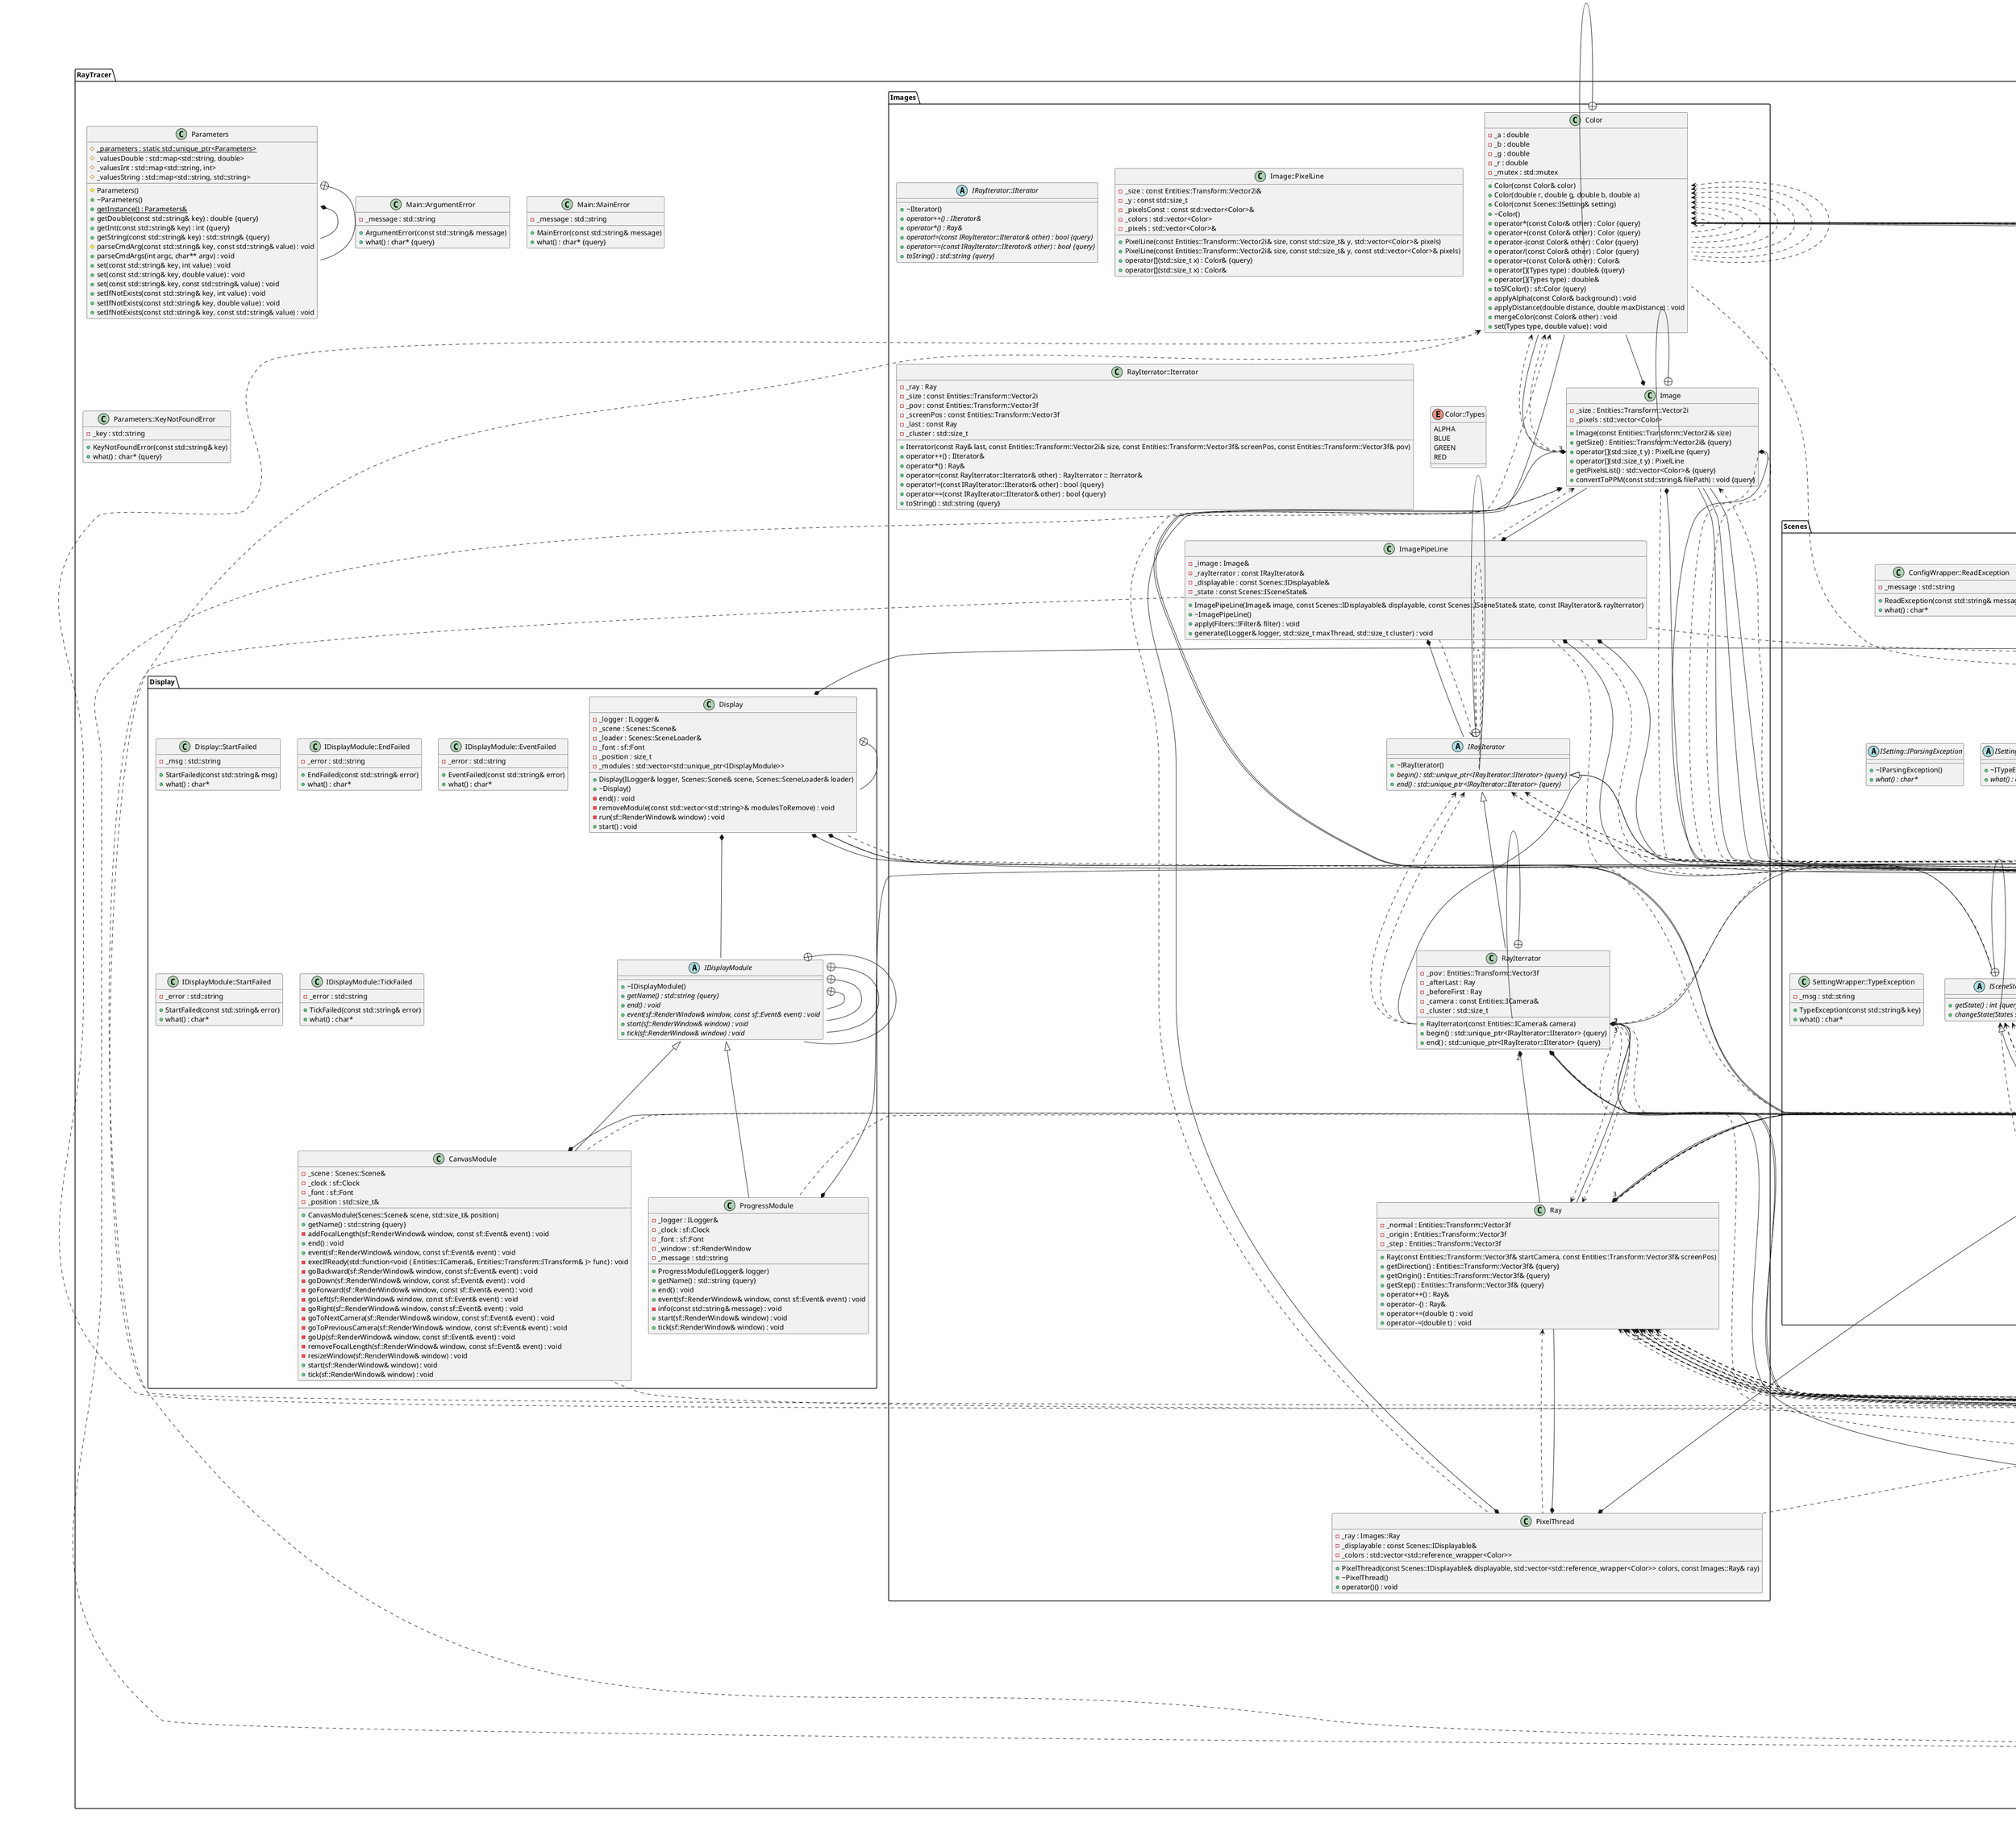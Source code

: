 @startuml





/' Objects '/

namespace RayTracer {
	abstract class ILogger {
		+~ILogger()
		+{abstract} debug(const std::string& message) : void
		+{abstract} error(const std::string& message) : void
		+{abstract} fatal(const std::string& message) : void
		+{abstract} info(const std::string& message) : void
		+{abstract} subscribeCallback(int type, const std::string& name, std::function<void ( const std::string& )> callback) : void
		+{abstract} trace(const std::string& message) : void
		+{abstract} unsubscribeCallback(int type, const std::string& name) : void
		+{abstract} warn(const std::string& message) : void
	}

	class Logger {
		-function<void(const std::string &) : std::map<int , std::map<std::string ,
		+debug(const std::string& message) : void
		+error(const std::string& message) : void
		+fatal(const std::string& message) : void
		+info(const std::string& message) : void
		-print(int levelT, const std::string& level, const std::string& message) : void
		+subscribeCallback(int type, const std::string& name, std::function<void ( const std::string& )> callback) : void
		+trace(const std::string& message) : void
		+unsubscribeCallback(int type, const std::string& name) : void
		+warn(const std::string& message) : void
	}

	class Main {
		+Main(ILogger& logger)
		+~Main()
		-_logger : ILogger&
		-_scene : Scenes::Scene
		-parseCmdArgs(int argc, char** argv) : bool
		+operator()(int argc, char** argv) : int
		-_baseFilePath : std::string
		-_sceneConfFilePath : std::string
		-exportScene(const std::string& baseFilePath) : void
		-help() : void {query}
		-run() : void
	}

	class Main::ArgumentError {
		+ArgumentError(const std::string& message)
		+what() : char* {query}
		-_message : std::string
	}

	class Main::MainError {
		+MainError(const std::string& message)
		+what() : char* {query}
		-_message : std::string
	}

	class Parameters {
		#Parameters()
		+~Parameters()
		+{static} getInstance() : Parameters&
		+getDouble(const std::string& key) : double {query}
		+getInt(const std::string& key) : int {query}
		#{static} _parameters : static std::unique_ptr<Parameters>
		#_valuesDouble : std::map<std::string, double>
		#_valuesInt : std::map<std::string, int>
		#_valuesString : std::map<std::string, std::string>
		+getString(const std::string& key) : std::string& {query}
		#parseCmdArg(const std::string& key, const std::string& value) : void
		+parseCmdArgs(int argc, char** argv) : void
		+set(const std::string& key, int value) : void
		+set(const std::string& key, double value) : void
		+set(const std::string& key, const std::string& value) : void
		+setIfNotExists(const std::string& key, int value) : void
		+setIfNotExists(const std::string& key, double value) : void
		+setIfNotExists(const std::string& key, const std::string& value) : void
	}

	class Parameters::KeyNotFoundError {
		+KeyNotFoundError(const std::string& key)
		+what() : char* {query}
		-_key : std::string
	}

	class Progress {
		+Progress(float max, float threshold, ILogger& logger)
		-_logger : ILogger&
		-_current : double
		-_max : double
		-_nextStep : double
		-_step : double
		+add(float value) : void
	}

	namespace Scenes {
		class ConfigWrapper {
			+ConfigWrapper(ILogger& logger)
			+~ConfigWrapper()
			-_logger : ILogger&
			-_scene : std::shared_ptr<ISetting>
			+getSetting() : std::shared_ptr<ISetting> {query}
			-_config : std::shared_ptr<libconfig::Config>
			+readFile(const std::string& path) : void
			+writeFile(const std::string& path) : void
		}

		class ConfigWrapper::ReadException {
			+ReadException(const std::string& message)
			+what() : char*
			-_message : std::string
		}

		class ConfigWrapper::WriteException {
			+WriteException(const std::string& message)
			+what() : char*
			-_message : std::string
		}

		class Displayable {
			+getAmbientLight() : Entities::ILight& {query}
			+getAmbientLight() : Entities::ILight&
			-_lights : std::vector<std::reference_wrapper<Entities::ILight>>
			+getLightList() : std::vector<std::reference_wrapper<Entities::ILight>>& {query}
			+getLightList() : std::vector<std::reference_wrapper<Entities::ILight>>&
			-_primitives : std::vector<std::reference_wrapper<Entities::IPrimitive>>
			+getPrimitiveList() : std::vector<std::reference_wrapper<Entities::IPrimitive>>& {query}
			+getPrimitiveList() : std::vector<std::reference_wrapper<Entities::IPrimitive>>&
		}

		class Displayable::DisplayableException {
			+DisplayableException(const std::string& key)
			+what() : char*
			-_msg : std::string
		}

		abstract class IConfig {
			+~IConfig()
			+{abstract} getSetting() : std::shared_ptr<ISetting> {query}
			+{abstract} readFile(const std::string& path) : void
			+{abstract} writeFile(const std::string& path) : void
		}

		abstract class IDisplayable {
			+{abstract} getAmbientLight() : Entities::ILight& {query}
			+{abstract} getAmbientLight() : Entities::ILight&
			+{abstract} getLightList() : std::vector<std::reference_wrapper<Entities::ILight>>& {query}
			+{abstract} getLightList() : std::vector<std::reference_wrapper<Entities::ILight>>&
			+{abstract} getPrimitiveList() : std::vector<std::reference_wrapper<Entities::IPrimitive>>& {query}
			+{abstract} getPrimitiveList() : std::vector<std::reference_wrapper<Entities::IPrimitive>>&
		}

		abstract class IDisplayable::IDisplayableException {
			+~IDisplayableException()
			+{abstract} what() : char*
		}

		abstract class ISceneState {
			+{abstract} getState() : int {query}
			+{abstract} changeState(States state) : void
		}

		abstract class ISetting {
			+{abstract} operatorbool() {query}
			+{abstract} operatorconstchar*() {query}
			+{abstract} operatordouble() {query}
			+{abstract} operatorint() {query}
			+{abstract} string() {query}
			+~ISetting()
			+{abstract} getLength() : int {query}
			+{abstract} getConfig() : std::shared_ptr<libconfig::Config> {query}
			+{abstract} getKey() : std::string {query}
			+{abstract} getPath() : std::string {query}
			+{abstract} get(const std::string& key) : std::unique_ptr<ISetting> {query}
			+{abstract} get(int index) : std::unique_ptr<ISetting> {query}
			+{abstract} get() : std::unique_ptr<ISetting> {query}
			+{abstract} getSetting(const std::string& key) : void
			+{abstract} getSetting(int index) : void
			+{abstract} moveTo(const std::string& key) : void
			+{abstract} moveTo(int index) : void
		}

		abstract class ISetting::IParsingException {
			+~IParsingException()
			+{abstract} what() : char*
		}

		abstract class ISetting::ITypeException {
			+~ITypeException()
			+{abstract} what() : char*
		}

		class Scene {
			+Scene(ILogger& logger)
			+~Scene()
			-_displayable : Displayable
			-_logger : ILogger&
			-_state : SceneState
			+isReady() : bool {query}
			-_future : std::future<void>
			-_cameras : std::vector<std::reference_wrapper<Entities::ICamera>>
			+getCameras() : std::vector<std::reference_wrapper<Entities::ICamera>>& {query}
			+getCameras() : std::vector<std::reference_wrapper<Entities::ICamera>>&
			+cancel() : void
			-loadConfig(const ISetting& setting) : void
			+operator()(const ISetting &, const std::string& event) : void
			+renders() : void
			-waitTillCancel() : void
			+wait_end() : void
		}

		class SceneLoader {
			+SceneLoader(const std::string& filePath, ILogger& logger)
			+~SceneLoader()
			-_logger : ILogger&
			-_lastWriteTime : std::filesystem::file_time_type
			-function<void(const ISetting &) : std::map<std::string ,
			-_filePath : std::string
			-_configWrapper : std::unique_ptr<IConfig>
			-_entityLoader : std::unique_ptr<Plugins::Entities::EntityLoader>
			-_filterLoader : std::unique_ptr<Plugins::Filters::FilterLoader>
			-_materialLoader : std::unique_ptr<Plugins::Materials::MaterialLoader>
			+{static} checkGoodFile(const std::string& filePath) : void
			+subscribe(const std::string& event, std::function<void ( const ISetting& )> func) : void
			+update() : void
		}

		class SceneLoader::BadFileError {
			+BadFileError(const std::string& error)
			+what() : char*
			-_error : std::string
		}

		class SceneState {
			+SceneState()
			+getState() : ISceneState::States {query}
			-_state : States
			-mutex : std::mutex
			+changeState(const ISceneState::States& state) : void
		}

		class SettingWrapper {
			+SettingWrapper(const std::shared_ptr<libconfig::Config>& config)
			+SettingWrapper(const ISetting& src)
			+operatorbool() {query}
			+operatorconstchar*() {query}
			+operatordouble() {query}
			+operatorint() {query}
			+string() {query}
			+~SettingWrapper()
			+getLength() : int {query}
			-_setting : libconfig::Setting*
			-_config : std::shared_ptr<libconfig::Config>
			+getConfig() : std::shared_ptr<libconfig::Config> {query}
			+getKey() : std::string {query}
			+getPath() : std::string {query}
			+get(const std::string& key) : std::unique_ptr<ISetting> {query}
			+get(int index) : std::unique_ptr<ISetting> {query}
			+get() : std::unique_ptr<ISetting> {query}
			+getSetting(const std::string& key) : void
			+getSetting(int index) : void
			+moveTo(const std::string& key) : void
			+moveTo(int index) : void
		}

		class SettingWrapper::ParsingException {
			+ParsingException(const std::string& key)
			+what() : char*
			-_msg : std::string
		}

		class SettingWrapper::TypeException {
			+TypeException(const std::string& key)
			+what() : char*
			-_msg : std::string
		}

		enum ISceneState::States {
			CANCELLED
			RUNNING
		}
	}

	namespace PluginsExt {
		namespace Zebra {
			class ZebraCreator {
				+~ZebraCreator()
				+create(const Scenes::ISetting& config, ILogger& logger) : RayTracer::Entities::IMaterial*
				-_elements : std::vector<ZebraMaterial*>
			}

			class ZebraMaterial {
				+ZebraMaterial(const Scenes::ISetting& config)
				-_ambient : Entities::Transform::Vector3f
				-_diffuse : Entities::Transform::Vector3f
				-_specular : Entities::Transform::Vector3f
				-_impair : Images::Color
				-_pair : Images::Color
				+getColor(const Images::Ray& ray, const Entities::Transform::ITransform& centerObj, const Entities::Transform::Vector3f& intersect, const Scenes::IDisplayable& displayable) : Images::Color {query}
				+redirectionLight(const Images::Ray& ray, const Scenes::IDisplayable& displayable, const Entities::Transform::Vector3f& intersect) : Images::Color {query}
				-_shininess : double
				-_size : double
				+setColor(const Images::Color& color) : void
			}
		}

		namespace Triangle {
			class TriangleCreator {
				+~TriangleCreator()
				+create(const Scenes::ISetting& config, ILogger& logger) : RayTracer::Entities::IEntity*
				-_elements : std::vector<TriangleEntity*>
			}

			class TriangleEntity {
				+TriangleEntity(const Scenes::ISetting& config, ILogger& logger)
				+getTransform() : Entities::Transform::ITransform&
				+getTransform() : Entities::Transform::ITransform& {query}
				-_transform : Entities::Transform::Transform
				-_pointOne : Entities::Transform::Vector3f
				-_pointThree : Entities::Transform::Vector3f
				-_pointTwo : Entities::Transform::Vector3f
				-_logger : ILogger&
				+getColor(const Images::Ray& ray, const Scenes::IDisplayable& displayable, const Entities::Transform::Vector3f& intersect) : Images::Color {query}
				+redirectionLight(const Images::Ray& ray, const Scenes::IDisplayable& displayable, const Entities::Transform::Vector3f& intersect) : Images::Color {query}
				+getType() : Type {query}
				+isCollided(const Entities::Transform::Vector3f& point) : bool {query}
				+isCollided(const Images::Ray& ray) : std::optional<Entities::Transform::Vector3f> {query}
				-_material : std::optional<std::reference_wrapper<Entities::IMaterial>>
			}
		}

		namespace Torus {
			class TorusCreator {
				+~TorusCreator()
				+create(const Scenes::ISetting& config, ILogger& logger) : RayTracer::Entities::IEntity*
				-_elements : std::vector<TorusEntity*>
			}

			class TorusEntity {
				+TorusEntity(const Scenes::ISetting& config, ILogger& logger)
				+getTransform() : Entities::Transform::ITransform&
				+getTransform() : Entities::Transform::ITransform& {query}
				-_transform : Entities::Transform::Transform
				-_logger : ILogger&
				+getColor(const Images::Ray& ray, const Scenes::IDisplayable& displayable, const Entities::Transform::Vector3f& intersect) : Images::Color {query}
				+redirectionLight(const Images::Ray& ray, const Scenes::IDisplayable& displayable, const Entities::Transform::Vector3f& intersect) : Images::Color {query}
				+getType() : Type {query}
				+isCollided(const Entities::Transform::Vector3f& point) : bool {query}
				-_maxRadius : double
				-_minRadius : double
				+isCollided(const Images::Ray& ray) : std::optional<Entities::Transform::Vector3f> {query}
				-_material : std::optional<std::reference_wrapper<RayTracer::Entities::IMaterial>>
			}
		}

		namespace SpotLight {
			class SpotLightCreator {
				+~SpotLightCreator()
				+create(const Scenes::ISetting& config, ILogger& logger) : RayTracer::Entities::IEntity*
				-_elements : std::vector<SpotLightEntity*>
			}

			class SpotLightEntity {
				+SpotLightEntity(const Scenes::ISetting& config, ILogger& logger)
				+~SpotLightEntity()
				+getTransform() : Entities::Transform::ITransform&
				+getTransform() : Entities::Transform::ITransform& {query}
				-_transform : Entities::Transform::Transform
				-_logger : ILogger&
				-_color : Images::Color
				+getColor(const Entities::Transform::Vector3f& point, const Scenes::IDisplayable& displayable) : Images::Color {query}
				+getColor() : Images::Color& {query}
				+getType() : Type {query}
				+isAmbient() : bool {query}
				-_angle : double
				-_power : double
				-_radius : double
				+getPower() : double {query}
				+setColor(const Images::Color& color) : void
			}
		}

		namespace Sphere {
			class SphereCreator {
				+~SphereCreator()
				+create(const Scenes::ISetting& config, ILogger& logger) : RayTracer::Entities::IEntity*
				-_elements : std::vector<SphereEntity*>
			}

			class SphereEntity {
				+SphereEntity(const Scenes::ISetting& config, ILogger& logger)
				+getTransform() : Entities::Transform::ITransform&
				+getTransform() : Entities::Transform::ITransform& {query}
				-_transform : Entities::Transform::Transform
				-_logger : ILogger&
				+getColor(const Images::Ray& ray, const Scenes::IDisplayable& displayable, const Entities::Transform::Vector3f& intersect) : Images::Color {query}
				+redirectionLight(const Images::Ray& ray, const Scenes::IDisplayable& displayable, const Entities::Transform::Vector3f& intersect) : Images::Color {query}
				+getType() : Type {query}
				+isCollided(const Entities::Transform::Vector3f& point) : bool {query}
				-_radius : double
				+isCollided(const Images::Ray& ray) : std::optional<Entities::Transform::Vector3f> {query}
				-_material : std::optional<std::reference_wrapper<RayTracer::Entities::IMaterial>>
			}
		}

		namespace PointLight {
			class PointLightCreator {
				+~PointLightCreator()
				+create(const Scenes::ISetting& config, ILogger& logger) : RayTracer::Entities::IEntity*
				-_elements : std::vector<PointLightEntity*>
			}

			class PointLightEntity {
				+PointLightEntity(const Scenes::ISetting& config, ILogger& logger)
				+~PointLightEntity()
				+getTransform() : Entities::Transform::ITransform&
				+getTransform() : Entities::Transform::ITransform& {query}
				-_transform : Entities::Transform::Transform
				-_logger : ILogger&
				-_color : Images::Color
				+getColor(const Entities::Transform::Vector3f& point, const Scenes::IDisplayable& displayable) : Images::Color {query}
				+getColor() : Images::Color& {query}
				+getType() : Type {query}
				+isAmbient() : bool {query}
				-_power : double
				-_radius : double
				+getPower() : double {query}
				+setColor(const Images::Color& color) : void
			}
		}

		namespace Plane {
			class PlaneCreator {
				+~PlaneCreator()
				+create(const Scenes::ISetting& config, ILogger& logger) : RayTracer::Entities::IEntity*
				-_elements : std::vector<PlaneEntity*>
			}

			class PlaneEntity {
				+PlaneEntity(const Scenes::ISetting& config, ILogger& logger)
				+getTransform() : Entities::Transform::ITransform&
				+getTransform() : Entities::Transform::ITransform& {query}
				-_transform : Entities::Transform::Transform
				-_logger : ILogger&
				+getColor(const Images::Ray& ray, const Scenes::IDisplayable& displayable, const Entities::Transform::Vector3f& intersect) : Images::Color {query}
				+redirectionLight(const Images::Ray& ray, const Scenes::IDisplayable& displayable, const Entities::Transform::Vector3f& intersect) : Images::Color {query}
				+getType() : Type {query}
				+isCollided(const Entities::Transform::Vector3f& point) : bool {query}
				+isCollided(const Images::Ray& ray) : std::optional<Entities::Transform::Vector3f> {query}
				-_material : std::optional<std::reference_wrapper<RayTracer::Entities::IMaterial>>
			}
		}

		namespace PlainMaterial {
			class PlainMaterial {
				+PlainMaterial(const Scenes::ISetting& config)
				-_ambient : Entities::Transform::Vector3f
				-_diffuse : Entities::Transform::Vector3f
				-_specular : Entities::Transform::Vector3f
				-_color : Images::Color
				+getColor(const Images::Ray& ray, const Entities::Transform::ITransform& centerObj, const Entities::Transform::Vector3f& intersect, const Scenes::IDisplayable& displayable) : Images::Color {query}
				+redirectionLight(const Images::Ray& ray, const Scenes::IDisplayable& displayable, const Entities::Transform::Vector3f& intersect) : Images::Color {query}
				+round(const Images::Color& color) : Images::Color {query}
				-_shininess : double
				+setColor(const Images::Color& color) : void
			}

			class PlainMaterialCreator {
				+~PlainMaterialCreator()
				+create(const Scenes::ISetting& config, ILogger& logger) : RayTracer::Entities::IMaterial*
				-_elements : std::vector<PlainMaterial*>
			}
		}

		namespace LimitedPlane {
			class LimitedPlaneCreator {
				+~LimitedPlaneCreator()
				+create(const Scenes::ISetting& config, ILogger& logger) : RayTracer::Entities::IEntity*
				-_elements : std::vector<LimitedPlaneEntity*>
			}

			class LimitedPlaneEntity {
				+LimitedPlaneEntity(const Scenes::ISetting& config, ILogger& logger)
				+getTransform() : Entities::Transform::ITransform&
				+getTransform() : Entities::Transform::ITransform& {query}
				-_transform : Entities::Transform::Transform
				-_logger : ILogger&
				+getColor(const Images::Ray& ray, const Scenes::IDisplayable& displayable, const Entities::Transform::Vector3f& intersect) : Images::Color {query}
				+redirectionLight(const Images::Ray& ray, const Scenes::IDisplayable& displayable, const Entities::Transform::Vector3f& intersect) : Images::Color {query}
				-_size : RayTracer::Entities::Transform::Vector2i
				+getType() : Type {query}
				+isCollided(const Entities::Transform::Vector3f& point) : bool {query}
				+isCollided(const Images::Ray& ray) : std::optional<Entities::Transform::Vector3f> {query}
				-_material : std::optional<std::reference_wrapper<Entities::IMaterial>>
			}
		}

		namespace LimitedCylinder {
			class LimitedCylinderCreator {
				+~LimitedCylinderCreator()
				+create(const Scenes::ISetting& config, ILogger& logger) : RayTracer::Entities::IEntity*
				-_elements : std::vector<LimitedCylinderEntity*>
			}

			class LimitedCylinderEntity {
				+LimitedCylinderEntity(const Scenes::ISetting& config, ILogger& logger)
				+getTransform() : Entities::Transform::ITransform&
				+getTransform() : Entities::Transform::ITransform& {query}
				-_transform : Entities::Transform::Transform
				-_direction : Entities::Transform::Vector3f
				-_logger : ILogger&
				+getColor(const Images::Ray& ray, const Scenes::IDisplayable& displayable, const Entities::Transform::Vector3f& intersect) : Images::Color {query}
				+redirectionLight(const Images::Ray& ray, const Scenes::IDisplayable& displayable, const Entities::Transform::Vector3f& intersect) : Images::Color {query}
				+getType() : Type {query}
				+isCollided(const Entities::Transform::Vector3f& point) : bool {query}
				-_height : double
				-_radius : double
				+isCollided(const Images::Ray& ray) : std::optional<Entities::Transform::Vector3f> {query}
				-_material : std::optional<std::reference_wrapper<RayTracer::Entities::IMaterial>>
			}
		}

		namespace LimitedCone {
			class LimitedConeCreator {
				+~LimitedConeCreator()
				+create(const Scenes::ISetting& config, ILogger& logger) : RayTracer::Entities::IEntity*
				-_elements : std::vector<LimitedConeEntity*>
			}

			class LimitedConeEntity {
				+LimitedConeEntity(const Scenes::ISetting& config, ILogger& logger)
				+getTransform() : Entities::Transform::ITransform&
				+getTransform() : Entities::Transform::ITransform& {query}
				-_transform : Entities::Transform::Transform
				-_logger : ILogger&
				+getColor(const Images::Ray& ray, const Scenes::IDisplayable& displayable, const Entities::Transform::Vector3f& intersect) : Images::Color {query}
				+redirectionLight(const Images::Ray& ray, const Scenes::IDisplayable& displayable, const Entities::Transform::Vector3f& intersect) : Images::Color {query}
				+getType() : Type {query}
				+isCollided(const Entities::Transform::Vector3f& point) : bool {query}
				-_angle : double
				-_height : double
				+isCollided(const Images::Ray& ray) : std::optional<Entities::Transform::Vector3f> {query}
				-_material : std::optional<std::reference_wrapper<RayTracer::Entities::IMaterial>>
			}
		}

		namespace Disk {
			class DiskCreator {
				+~DiskCreator()
				+create(const Scenes::ISetting& config, ILogger& logger) : RayTracer::Entities::IEntity*
				-_elements : std::vector<DiskEntity*>
			}

			class DiskEntity {
				+DiskEntity(const Scenes::ISetting& config, ILogger& logger)
				+getTransform() : Entities::Transform::ITransform&
				+getTransform() : Entities::Transform::ITransform& {query}
				-_transform : Entities::Transform::Transform
				-_logger : ILogger&
				+getColor(const Images::Ray& ray, const Scenes::IDisplayable& displayable, const Entities::Transform::Vector3f& intersect) : Images::Color {query}
				+redirectionLight(const Images::Ray& ray, const Scenes::IDisplayable& displayable, const Entities::Transform::Vector3f& intersect) : Images::Color {query}
				+getType() : Type {query}
				+isCollided(const Entities::Transform::Vector3f& point) : bool {query}
				-_radius : double
				+isCollided(const Images::Ray& ray) : std::optional<Entities::Transform::Vector3f> {query}
				-_material : std::optional<std::reference_wrapper<Entities::IMaterial>>
			}
		}

		namespace Cylinder {
			class CylinderCreator {
				+~CylinderCreator()
				+create(const Scenes::ISetting& config, ILogger& logger) : RayTracer::Entities::IEntity*
				-_elements : std::vector<CylinderEntity*>
			}

			class CylinderEntity {
				+CylinderEntity(const Scenes::ISetting& config, ILogger& logger)
				+getTransform() : Entities::Transform::ITransform&
				+getTransform() : Entities::Transform::ITransform& {query}
				-_transform : Entities::Transform::Transform
				-_direction : Entities::Transform::Vector3f
				-_logger : ILogger&
				+getColor(const Images::Ray& ray, const Scenes::IDisplayable& displayable, const Entities::Transform::Vector3f& intersect) : Images::Color {query}
				+redirectionLight(const Images::Ray& ray, const Scenes::IDisplayable& displayable, const Entities::Transform::Vector3f& intersect) : Images::Color {query}
				+getType() : Type {query}
				+isCollided(const Entities::Transform::Vector3f& point) : bool {query}
				-_radius : double
				+isCollided(const Images::Ray& ray) : std::optional<Entities::Transform::Vector3f> {query}
				-_material : std::optional<std::reference_wrapper<RayTracer::Entities::IMaterial>>
			}
		}

		namespace Cone {
			class ConeCreator {
				+~ConeCreator()
				+create(const Scenes::ISetting& config, ILogger& logger) : RayTracer::Entities::IEntity*
				-_elements : std::vector<ConeEntity*>
			}

			class ConeEntity {
				+ConeEntity(const Scenes::ISetting& config, ILogger& logger)
				+getTransform() : Entities::Transform::ITransform&
				+getTransform() : Entities::Transform::ITransform& {query}
				-_transform : Entities::Transform::Transform
				-_logger : ILogger&
				+getColor(const Images::Ray& ray, const Scenes::IDisplayable& displayable, const Entities::Transform::Vector3f& intersect) : Images::Color {query}
				+redirectionLight(const Images::Ray& ray, const Scenes::IDisplayable& displayable, const Entities::Transform::Vector3f& intersect) : Images::Color {query}
				+getType() : Type {query}
				+isCollided(const Entities::Transform::Vector3f& point) : bool {query}
				-_angle : double
				+isCollided(const Images::Ray& ray) : std::optional<Entities::Transform::Vector3f> {query}
				-_material : std::optional<std::reference_wrapper<RayTracer::Entities::IMaterial>>
			}
		}

		namespace ChessBoard {
			class ChessBoardCreator {
				+~ChessBoardCreator()
				+create(const Scenes::ISetting& config, ILogger& logger) : RayTracer::Entities::IMaterial*
				-_elements : std::vector<ChessBoardMaterial*>
			}

			class ChessBoardMaterial {
				+ChessBoardMaterial(const Scenes::ISetting& config)
				-_ambient : Entities::Transform::Vector3f
				-_diffuse : Entities::Transform::Vector3f
				-_specular : Entities::Transform::Vector3f
				-_impair : Images::Color
				-_pair : Images::Color
				+getColor(const Images::Ray& ray, const Entities::Transform::ITransform& centerObj, const Entities::Transform::Vector3f& intersect, const Scenes::IDisplayable& displayable) : Images::Color {query}
				+redirectionLight(const Images::Ray& ray, const Scenes::IDisplayable& displayable, const Entities::Transform::Vector3f& intersect) : Images::Color {query}
				-_shininess : double
				-_size : double
				+setColor(const Images::Color& color) : void
			}
		}

		namespace Camera {
			class CameraCreator {
				+~CameraCreator()
				+create(const Scenes::ISetting& config, ILogger& logger) : RayTracer::Entities::IEntity*
				-_elements : std::vector<CameraEntity*>
			}

			class CameraEntity {
				+CameraEntity(const Scenes::ISetting& config, ILogger& logger)
				+~CameraEntity()
				+getTransform() : Entities::Transform::ITransform&
				+getTransform() : Entities::Transform::ITransform& {query}
				-_transform : Entities::Transform::Transform
				-_size : Entities::Transform::Vector2i
				+getSize() : Entities::Transform::Vector2i& {query}
				-_logger : ILogger&
				-_image : Images::Image
				+getImage() : Images::Image& {query}
				+render(const Scenes::IDisplayable& displayable, const Scenes::ISceneState& state) : Images::Image&
				+getType() : Type {query}
				-_focal : double
				+getFocal() : double {query}
				-_maxThread : int
				-_filters : std::list<std::reference_wrapper<Filters::IFilter>>
				+getFilters() : std::list<std::reference_wrapper<Filters::IFilter>>&
				+getCluster() : std::size_t {query}
				+setCluster(std::size_t cluster) : void
				+setFocal(double value) : void
				+setSize(const Entities::Transform::Vector2i& vector) : void
			}

			namespace FullCustom {
				class CameraCustomCreator {
					+~CameraCustomCreator()
					+create(const Scenes::ISetting& config, ILogger& logger) : RayTracer::Entities::IEntity*
					-_elements : std::vector<CameraCustomEntity*>
				}

				class CameraCustomEntity {
					+CameraCustomEntity(const Scenes::ISetting& config, ILogger& logger)
					+~CameraCustomEntity()
					+getTransform() : Entities::Transform::ITransform&
					+getTransform() : Entities::Transform::ITransform& {query}
					-_positionCamera : Entities::Transform::Transform
					-_screenSize : Entities::Transform::Vector2i
					+getSize() : Entities::Transform::Vector2i& {query}
					-_logger : ILogger&
					+getImage() : Images::Image& {query}
					+render(const Scenes::IDisplayable& displayable, const Scenes::ISceneState& state) : Images::Image&
					+getType() : Type {query}
					-_fov : double
					+getFocal() : double {query}
					-_maxThread : int
					-_filters : std::list<std::reference_wrapper<Filters::IFilter>>
					+getFilters() : std::list<std::reference_wrapper<Filters::IFilter>>&
					-_image : std::optional<Images::Image>
					+getCluster() : std::size_t {query}
					+setCluster(std::size_t cluster) : void
					+setFocal(double value) : void
					+setSize(const Entities::Transform::Vector2i& vector) : void
				}

				class CustomRayIterator {
					+CustomRayIterator(const Entities::Transform::Vector3f& cameraPos, const Entities::Transform::Vector2i& screenSize, const Entities::Transform::Vector3f& fov, std::size_t unit)
					-_screenSize : Entities::Transform::Vector2i
					-_cameraPos : Entities::Transform::Vector3f
					-_fov : Entities::Transform::Vector3f
					-_fovXYZ : Entities::Transform::Vector3f
					+begin() : std::unique_ptr<Images::IRayIterator::IIterator> {query}
					+end() : std::unique_ptr<Images::IRayIterator::IIterator> {query}
				}

				class CustomRayIterator::Iterator {
					+Iterator(const Entities::Transform::Vector3f& cameraPos, const Entities::Transform::Vector2i& screenSize, const Entities::Transform::Vector3f& fovXYZ, const Entities::Transform::Vector3f& fov, std::size_t x, std::size_t y)
					+operator=(const CustomRayIterator::Iterator& other) : CustomRayIterator :: Iterator&
					-_screenSize : Entities::Transform::Vector2i
					-_cameraPos : Entities::Transform::Vector3f
					-_fov : Entities::Transform::Vector3f
					-_fovXYZ : Entities::Transform::Vector3f
					-_normal : Entities::Transform::Vector3f
					+operator++() : IIterator&
					+operator*() : Images :: Ray&
					-_ray : Images::Ray
					+operator!=(const Images::IRayIterator::IIterator& other) : bool {query}
					+operator==(const Images::IRayIterator::IIterator& other) : bool {query}
					-_x : std::size_t
					-_y : std::size_t
					+toString() : std::string {query}
				}
			}

			namespace Clustered {
				class CameraClusterCreator {
					+~CameraClusterCreator()
					+create(const Scenes::ISetting& config, ILogger& logger) : RayTracer::Entities::IEntity*
					-_elements : std::vector<CameraClusterEntity*>
				}

				class CameraClusterEntity {
					+CameraClusterEntity(const Scenes::ISetting& config, ILogger& logger)
					+~CameraClusterEntity()
					+getTransform() : Entities::Transform::ITransform&
					+getTransform() : Entities::Transform::ITransform& {query}
					-_screen : Entities::Transform::Transform
					-_screenSize : Entities::Transform::Vector2i
					+getSize() : Entities::Transform::Vector2i& {query}
					-_logger : ILogger&
					+getImage() : Images::Image& {query}
					+render(const Scenes::IDisplayable& displayable, const Scenes::ISceneState& state) : Images::Image&
					+getType() : Type {query}
					-_fov : double
					+getFocal() : double {query}
					-_cluster : int
					-_maxThread : int
					-_filters : std::list<std::reference_wrapper<Filters::IFilter>>
					+getFilters() : std::list<std::reference_wrapper<Filters::IFilter>>&
					-_image : std::optional<Images::Image>
					+getCluster() : std::size_t {query}
					+setCluster(std::size_t cluster) : void
					+setFocal(double value) : void
					+setSize(const Entities::Transform::Vector2i& vector) : void
				}

				class ClusterRayIterator {
					+ClusterRayIterator(const Entities::Transform::Vector3f& cameraPos, const Entities::Transform::Vector3f& screenPosCenter, const Entities::Transform::Vector2i& screenSize, std::size_t unit)
					-_screenSize : Entities::Transform::Vector2i
					-_cameraPos : Entities::Transform::Vector3f
					-_screenPosCenter : Entities::Transform::Vector3f
					-_screenPosTopLeft : Entities::Transform::Vector3f
					-_unit : std::size_t
					+begin() : std::unique_ptr<Images::IRayIterator::IIterator> {query}
					+end() : std::unique_ptr<Images::IRayIterator::IIterator> {query}
				}

				class ClusterRayIterator::Iterator {
					+Iterator(const Entities::Transform::Vector3f& cameraPos, const Entities::Transform::Vector2i& screenSize, const Entities::Transform::Vector3f& screenPosCenter, std::size_t x, std::size_t y, std::size_t cluster)
					+operator=(const ClusterRayIterator::Iterator& other) : ClusterRayIterator :: Iterator&
					-_screenSize : Entities::Transform::Vector2i
					-_cameraPos : Entities::Transform::Vector3f
					-_screenPosTopLeft : Entities::Transform::Vector3f
					+operator++() : IIterator&
					+operator*() : Images :: Ray&
					-_ray : Images::Ray
					+operator!=(const Images::IRayIterator::IIterator& other) : bool {query}
					+operator==(const Images::IRayIterator::IIterator& other) : bool {query}
					-_cluster : std::size_t
					-_x : std::size_t
					-_y : std::size_t
					+toString() : std::string {query}
				}
			}
		}

		namespace AntiAliasing {
			namespace SSAAx4 {
				class SSAAx4Creator {
					+~SSAAx4Creator()
					+create(const Scenes::ISetting& config, ILogger& logger) : Filters::IFilter*
					-_elements : std::vector<SSAAx4Filter*>
				}

				class SSAAx4Filter {
					+SSAAx4Filter(const Scenes::ISetting& config, ILogger& logger)
					-_logger : ILogger&
					-{static} getColorsMean(const std::vector<Images::Color>& colors) : Images::Color
					-_maxThread : int
					-_futures : std::vector<std::future<void>>
					+apply(Images::Image& image) : void
					-waitAllFinisehd() : void
					-waitOnePlace() : void
				}
			}
		}

		namespace AmbientLight {
			class AmbientLightCreator {
				+~AmbientLightCreator()
				+create(const Scenes::ISetting& config, ILogger& logger) : RayTracer::Entities::IEntity*
				-_elements : std::vector<AmbientLightEntity*>
			}

			class AmbientLightEntity {
				+AmbientLightEntity(const Scenes::ISetting& config, ILogger& logger)
				+~AmbientLightEntity()
				+getTransform() : Entities::Transform::ITransform&
				+getTransform() : Entities::Transform::ITransform& {query}
				-_transform : Entities::Transform::Transform
				-_logger : ILogger&
				-_color : Images::Color
				+getColor(const Entities::Transform::Vector3f& point, const Scenes::IDisplayable& displayable) : Images::Color {query}
				+getColor() : Images::Color& {query}
				+getType() : Type {query}
				+isAmbient() : bool {query}
				-_power : double
				+getPower() : double {query}
				+setColor(const Images::Color& color) : void
			}
		}
	}

	namespace Plugins {
		class PluginHandler <template<typename Interface, typename Creator>> {
			+PluginHandler(const std::string& filePath)
			+~PluginHandler()
			#_creator : Creator*
			+get(const RayTracer::Scenes::ISetting& setting, ILogger& logger) : Interface&
			#getResult(const std::string& name, Args&& ... __args) : T
			#_filePath : std::string
			#_elements : std::vector<Interface*>
			#_handler : void*
		}

		class PluginLoader <template<typename Handler, typename Interface, typename Factory>> {
			+PluginLoader(const std::string& directory)
			#_directory : std::string
			+load() : void
		}

		namespace Materials {
			abstract class IMaterialCreator {
				+~IMaterialCreator()
				+{abstract} create(const Scenes::ISetting& setting, ILogger& logger) : RayTracer::Entities::IMaterial*
			}

			class MaterialHandler {
				+MaterialHandler(const std::string& filePath)
				-_handler : PluginHandler<RayTracer::Entities::IMaterial, IMaterialCreator>
				+get(const RayTracer::Scenes::ISetting& setting, ILogger& logger) : RayTracer::Entities::IMaterial&
			}

			class MaterialLoader {
				+MaterialLoader(const std::string& directory)
				-_directory : std::string
				+loadMaterials() : void
			}
		}

		namespace Filters {
			class FilterHandler {
				+FilterHandler(const std::string& filePath)
				-_handler : PluginHandler<RayTracer::Filters::IFilter, IFilterCreator>
				+get(const RayTracer::Scenes::ISetting& setting, ILogger& logger) : RayTracer::Filters::IFilter&
			}

			class FilterLoader {
				+FilterLoader(const std::string& directory)
				+loadFilters() : void
			}

			abstract class IFilterCreator {
				+~IFilterCreator()
				+{abstract} create(const Scenes::ISetting& setting, ILogger& logger) : RayTracer::Filters::IFilter*
			}
		}

		namespace Entities {
			class EntityHandler {
				+EntityHandler(const std::string& filePath)
				-_handler : PluginHandler<RayTracer::Entities::IEntity, IEntityCreator>
				+get(const RayTracer::Scenes::ISetting& setting, ILogger& logger) : RayTracer::Entities::IEntity&
			}

			class EntityLoader {
				+EntityLoader(const std::string& directory)
				-_directory : std::string
				+loadEntities() : void
			}

			abstract class IEntityCreator {
				+~IEntityCreator()
				+{abstract} create(const Scenes::ISetting& setting, ILogger& logger) : RayTracer::Entities::IEntity*
			}
		}
	}

	namespace Images {
		class Color {
			+Color(const Color& color)
			+Color(double r, double g, double b, double a)
			+Color(const Scenes::ISetting& setting)
			+~Color()
			+operator*(const Color& other) : Color {query}
			+operator+(const Color& other) : Color {query}
			+operator-(const Color& other) : Color {query}
			+operator/(const Color& other) : Color {query}
			+operator=(const Color& other) : Color&
			-_a : double
			-_b : double
			-_g : double
			-_r : double
			+operator[](Types type) : double& {query}
			+operator[](Types type) : double&
			+toSfColor() : sf::Color {query}
			-_mutex : std::mutex
			+applyAlpha(const Color& background) : void
			+applyDistance(double distance, double maxDistance) : void
			+mergeColor(const Color& other) : void
			+set(Types type, double value) : void
		}

		abstract class IRayIterator {
			+~IRayIterator()
			+{abstract} begin() : std::unique_ptr<IRayIterator::IIterator> {query}
			+{abstract} end() : std::unique_ptr<IRayIterator::IIterator> {query}
		}

		abstract class IRayIterator::IIterator {
			+~IIterator()
			+{abstract} operator++() : IIterator&
			+{abstract} operator*() : Ray&
			+{abstract} operator!=(const IRayIterator::IIterator& other) : bool {query}
			+{abstract} operator==(const IRayIterator::IIterator& other) : bool {query}
			+{abstract} toString() : std::string {query}
		}

		class Image {
			+Image(const Entities::Transform::Vector2i& size)
			-_size : Entities::Transform::Vector2i
			+getSize() : Entities::Transform::Vector2i& {query}
			+operator[](std::size_t y) : PixelLine {query}
			+operator[](std::size_t y) : PixelLine
			-_pixels : std::vector<Color>
			+getPixelsList() : std::vector<Color>& {query}
			+convertToPPM(const std::string& filePath) : void {query}
		}

		class Image::PixelLine {
			+PixelLine(const Entities::Transform::Vector2i& size, const std::size_t& y, std::vector<Color>& pixels)
			+PixelLine(const Entities::Transform::Vector2i& size, const std::size_t& y, const std::vector<Color>& pixels)
			+operator[](std::size_t x) : Color& {query}
			+operator[](std::size_t x) : Color&
			-_size : const Entities::Transform::Vector2i&
			-_y : const std::size_t
			-_pixelsConst : const std::vector<Color>&
			-_colors : std::vector<Color>
			-_pixels : std::vector<Color>&
		}

		class ImagePipeLine {
			+ImagePipeLine(Image& image, const Scenes::IDisplayable& displayable, const Scenes::ISceneState& state, const IRayIterator& rayIterrator)
			+~ImagePipeLine()
			-_image : Image&
			-_rayIterrator : const IRayIterator&
			-_displayable : const Scenes::IDisplayable&
			-_state : const Scenes::ISceneState&
			+apply(Filters::IFilter& filter) : void
			+generate(ILogger& logger, std::size_t maxThread, std::size_t cluster) : void
		}

		class PixelThread {
			+PixelThread(const Scenes::IDisplayable& displayable, std::vector<std::reference_wrapper<Color>> colors, const Images::Ray& ray)
			+~PixelThread()
			-_ray : Images::Ray
			-_displayable : const Scenes::IDisplayable&
			-_colors : std::vector<std::reference_wrapper<Color>>
			+operator()() : void
		}

		class Ray {
			+Ray(const Entities::Transform::Vector3f& startCamera, const Entities::Transform::Vector3f& screenPos)
			-_normal : Entities::Transform::Vector3f
			-_origin : Entities::Transform::Vector3f
			-_step : Entities::Transform::Vector3f
			+getDirection() : Entities::Transform::Vector3f& {query}
			+getOrigin() : Entities::Transform::Vector3f& {query}
			+getStep() : Entities::Transform::Vector3f& {query}
			+operator++() : Ray&
			+operator--() : Ray&
			+operator+=(double t) : void
			+operator-=(double t) : void
		}

		class RayIterrator {
			+RayIterrator(const Entities::ICamera& camera)
			-_pov : Entities::Transform::Vector3f
			-_afterLast : Ray
			-_beforeFirst : Ray
			-_camera : const Entities::ICamera&
			-_cluster : std::size_t
			+begin() : std::unique_ptr<IRayIterator::IIterator> {query}
			+end() : std::unique_ptr<IRayIterator::IIterator> {query}
		}

		class RayIterrator::Iterrator {
			+Iterrator(const Ray& last, const Entities::Transform::Vector2i& size, const Entities::Transform::Vector3f& screenPos, const Entities::Transform::Vector3f& pov)
			+operator++() : IIterator&
			-_ray : Ray
			+operator*() : Ray&
			+operator=(const RayIterrator::Iterrator& other) : RayIterrator :: Iterrator&
			+operator!=(const IRayIterator::IIterator& other) : bool {query}
			+operator==(const IRayIterator::IIterator& other) : bool {query}
			-_size : const Entities::Transform::Vector2i
			-_pov : const Entities::Transform::Vector3f
			-_screenPos : const Entities::Transform::Vector3f
			-_last : const Ray
			-_cluster : std::size_t
			+toString() : std::string {query}
		}

		enum Color::Types {
			ALPHA
			BLUE
			GREEN
			RED
		}
	}

	namespace Filters {
		abstract class IFilter {
			+~IFilter()
			+{abstract} apply(Images::Image& image) : void
		}
	}

	namespace Factories {
		class EntityFactory {
			#EntityFactory()
			+~EntityFactory()
			+get(const std::string& name, const Scenes::ISetting& setting, ILogger& logger) : Entities::IEntity&
			+{static} getInstance() : EntityFactory&
			#{static} getFactory() : TFactory<Plugins::Entities::EntityHandler , Entities::IEntity>&
			#{static} _factory : static std::unique_ptr<EntityFactory>
			+add(const std::string& name, std::unique_ptr<Plugins::Entities::EntityHandler> handler) : void
			+clearAll() : void
		}

		class FilterFactory {
			#FilterFactory()
			+~FilterFactory()
			+{static} getInstance() : FilterFactory&
			+get(const std::string& name, const Scenes::ISetting& setting, ILogger& logger) : Filters::IFilter&
			#{static} getFactory() : TFactory<Plugins::Filters::FilterHandler , Filters::IFilter>&
			#{static} _factory : static std::unique_ptr<FilterFactory>
			+add(const std::string& name, std::unique_ptr<Plugins::Filters::FilterHandler> handler) : void
			+clearAll() : void
		}

		abstract class IEntityFactory {
			+~IEntityFactory()
			+{abstract} get(const std::string& name, const Scenes::ISetting& setting, ILogger& logger) : Entities::IEntity&
		}

		abstract class IFilterFactory {
			+~IFilterFactory()
			+{abstract} get(const std::string& name, const Scenes::ISetting& setting, ILogger& logger) : Filters::IFilter&
		}

		abstract class IMaterialFactory {
			+~IMaterialFactory()
			+{abstract} get(const std::string& name, const Scenes::ISetting& setting, ILogger& logger) : Entities::IMaterial&
		}

		class MaterialFactory {
			#MaterialFactory()
			+~MaterialFactory()
			+get(const std::string& name, const Scenes::ISetting& setting, ILogger& logger) : Entities::IMaterial&
			+{static} getInstance() : MaterialFactory&
			#{static} getFactory() : TFactory<Plugins::Materials::MaterialHandler , Entities::IMaterial>&
			#{static} _factory : static std::unique_ptr<MaterialFactory>
			+add(const std::string& name, std::unique_ptr<Plugins::Materials::MaterialHandler> handler) : void
			+clearAll() : void
		}

		class TFactory <template<typename Handler, typename Interface>> {
			#TFactory()
			+~TFactory()
			+get(const std::string& name, const Scenes::ISetting& setting, ILogger& logger) : Interface&
			+{static} getFactory() : TFactory<Handler , Interface>&
			#{static} _factory : static std::unique_ptr<TFactory<Handler, Interface>>
			#_stock : std::map<std::string, std::unique_ptr<Handler>>
			+add(const std::string& name, std::unique_ptr<Handler> handler) : void
			+clearAll() : void
		}
	}

	namespace Entities {
		abstract class ICamera {
			+~ICamera()
			+{abstract} getImage() : Images::Image& {query}
			+{abstract} render(const Scenes::IDisplayable& displayable, const Scenes::ISceneState& state) : Images::Image&
			+{abstract} getSize() : Transform::Vector2i& {query}
			+{abstract} getFocal() : double {query}
			+{abstract} getFilters() : std::list<std::reference_wrapper<Filters::IFilter>>&
			+{abstract} getCluster() : std::size_t {query}
			+{abstract} setCluster(std::size_t cluster) : void
			+{abstract} setFocal(double value) : void
			+{abstract} setSize(const Transform::Vector2i& vector) : void
		}

		abstract class IEntity {
			+~IEntity()
			+{abstract} getTransform() : Transform::ITransform&
			+{abstract} getTransform() : Transform::ITransform& {query}
			+{abstract} getType() : int {query}
		}

		abstract class ILight {
			+~ILight()
			+{abstract} getColor(const Transform::Vector3f& point, const Scenes::IDisplayable& displayable) : Images::Color {query}
			+{abstract} getColor() : Images::Color& {query}
			+{abstract} isAmbient() : bool {query}
			+{abstract} getPower() : double {query}
			+{abstract} setColor(const Images::Color& color) : void
		}

		abstract class IMaterial {
			+~IMaterial()
			+{abstract} getColor(const Images::Ray& ray, const Transform::ITransform& centerObj, const Transform::Vector3f& intersect, const Scenes::IDisplayable& displayable) : Images::Color {query}
			+{abstract} redirectionLight(const Images::Ray& ray, const Scenes::IDisplayable& displayable, const Transform::Vector3f& intersect) : Images::Color {query}
			+{abstract} setColor(const Images::Color& color) : void
		}

		abstract class IPrimitive {
			+~IPrimitive()
			+{abstract} getColor(const Images::Ray& ray, const Scenes::IDisplayable& displayable, const Transform::Vector3f& intersect) : Images::Color {query}
			+{abstract} redirectionLight(const Images::Ray& ray, const Scenes::IDisplayable& displayable, const Transform::Vector3f& intersect) : Images::Color {query}
			+{abstract} isCollided(const Transform::Vector3f& point) : bool {query}
			+{abstract} isCollided(const Images::Ray& ray) : std::optional<Transform::Vector3f> {query}
		}

		enum IEntity::Type {
			Camera
			Light
			Primitive
		}

		namespace Transform {
			abstract class ITransform {
				+~ITransform()
				+{abstract} operator=(const ITransform& other) : ITransform&
				+{abstract} getPosition() : Vector3f& {query}
				+{abstract} getRotation() : Vector3f& {query}
				+{abstract} getScale() : Vector3f& {query}
				+{abstract} setPosition(const Vector3f& position) : void
				+{abstract} setRotation(const Vector3f& rotation) : void
				+{abstract} setScale(const Vector3f& scale) : void
			}

			class Transform {
				+Transform(const Scenes::ISetting& setting)
				+operator=(const ITransform& other) : ITransform&
				-_position : Vector3f
				-_rotation : Vector3f
				-_scale : Vector3f
				+getPosition() : Vector3f& {query}
				+getRotation() : Vector3f& {query}
				+getScale() : Vector3f& {query}
				+setPosition(const Vector3f& position) : void
				+setRotation(const Vector3f& rotation) : void
				+setScale(const Vector3f& scale) : void
			}

			class Vector2i {
				+Vector2i()
				+Vector2i(const Scenes::ISetting& config)
				+Vector2i(const Vector2i& vector)
				+Vector2i(int width, int height)
				+~Vector2i()
				+operator*(const Vector2i& other) : Vector2i {query}
				+operator+(const Vector2i& other) : Vector2i {query}
				+operator-(const Vector2i& other) : Vector2i {query}
				+operator/(const Vector2i& other) : Vector2i {query}
				+operator=(const Vector2i& other) : Vector2i&
				-_x : int
				-_y : int
				+getX() : int {query}
				+getY() : int {query}
			}

			class Vector3f {
				+Vector3f()
				+Vector3f(const Vector3f& vector3f)
				+Vector3f(double x, double y, double z)
				+Vector3f(const Scenes::ISetting& setting)
				+~Vector3f()
				+getCrossed(const Vector3f& other) : Vector3f {query}
				+getNormalized() : Vector3f {query}
				+operator*(const Vector3f& other) : Vector3f {query}
				+operator+(const Vector3f& other) : Vector3f {query}
				+operator-(const Vector3f& other) : Vector3f {query}
				+operator/(const Vector3f& other) : Vector3f {query}
				+rotateVector(const Vector3f& direction, const Vector3f& rotation) : Vector3f {query}
				+rotateX(float angle) : Vector3f {query}
				+rotateY(float angle) : Vector3f {query}
				+rotateZ(float angle) : Vector3f {query}
				+toDegrees() : Vector3f {query}
				+toRadians() : Vector3f {query}
				+operator=(const Vector3f& other) : Vector3f&
				-_x : double
				-_y : double
				-_z : double
				+dot(const Vector3f& other) : double {query}
				+getAngle(const Vector3f& a, const Vector3f& c) : double {query}
				+getDistance(const Vector3f& other) : double {query}
				+getNorm() : double {query}
				+getX() : double {query}
				+getY() : double {query}
				+getZ() : double {query}
			}
		}
	}

	namespace Display {
		class CanvasModule {
			+CanvasModule(Scenes::Scene& scene, std::size_t& position)
			-_scene : Scenes::Scene&
			-_clock : sf::Clock
			-_font : sf::Font
			-_position : std::size_t&
			+getName() : std::string {query}
			-addFocalLength(sf::RenderWindow& window, const sf::Event& event) : void
			+end() : void
			+event(sf::RenderWindow& window, const sf::Event& event) : void
			-execIfReady(std::function<void ( Entities::ICamera&, Entities::Transform::ITransform& )> func) : void
			-goBackward(sf::RenderWindow& window, const sf::Event& event) : void
			-goDown(sf::RenderWindow& window, const sf::Event& event) : void
			-goForward(sf::RenderWindow& window, const sf::Event& event) : void
			-goLeft(sf::RenderWindow& window, const sf::Event& event) : void
			-goRight(sf::RenderWindow& window, const sf::Event& event) : void
			-goToNextCamera(sf::RenderWindow& window, const sf::Event& event) : void
			-goToPreviousCamera(sf::RenderWindow& window, const sf::Event& event) : void
			-goUp(sf::RenderWindow& window, const sf::Event& event) : void
			-removeFocalLength(sf::RenderWindow& window, const sf::Event& event) : void
			-resizeWindow(sf::RenderWindow& window) : void
			+start(sf::RenderWindow& window) : void
			+tick(sf::RenderWindow& window) : void
		}

		class Display {
			+Display(ILogger& logger, Scenes::Scene& scene, Scenes::SceneLoader& loader)
			+~Display()
			-_logger : ILogger&
			-_scene : Scenes::Scene&
			-_loader : Scenes::SceneLoader&
			-_font : sf::Font
			-_position : size_t
			-_modules : std::vector<std::unique_ptr<IDisplayModule>>
			-end() : void
			-removeModule(const std::vector<std::string>& modulesToRemove) : void
			-run(sf::RenderWindow& window) : void
			+start() : void
		}

		class Display::StartFailed {
			+StartFailed(const std::string& msg)
			+what() : char*
			-_msg : std::string
		}

		abstract class IDisplayModule {
			+~IDisplayModule()
			+{abstract} getName() : std::string {query}
			+{abstract} end() : void
			+{abstract} event(sf::RenderWindow& window, const sf::Event& event) : void
			+{abstract} start(sf::RenderWindow& window) : void
			+{abstract} tick(sf::RenderWindow& window) : void
		}

		class IDisplayModule::EndFailed {
			+EndFailed(const std::string& error)
			+what() : char*
			-_error : std::string
		}

		class IDisplayModule::EventFailed {
			+EventFailed(const std::string& error)
			+what() : char*
			-_error : std::string
		}

		class IDisplayModule::StartFailed {
			+StartFailed(const std::string& error)
			+what() : char*
			-_error : std::string
		}

		class IDisplayModule::TickFailed {
			+TickFailed(const std::string& error)
			+what() : char*
			-_error : std::string
		}

		class ProgressModule {
			+ProgressModule(ILogger& logger)
			-_logger : ILogger&
			-_clock : sf::Clock
			-_font : sf::Font
			-_window : sf::RenderWindow
			-_message : std::string
			+getName() : std::string {query}
			+end() : void
			+event(sf::RenderWindow& window, const sf::Event& event) : void
			-info(const std::string& message) : void
			+start(sf::RenderWindow& window) : void
			+tick(sf::RenderWindow& window) : void
		}
	}
}





/' Inheritance relationships '/

RayTracer.Entities.ICamera <|-- RayTracer.PluginsExt.Camera.Clustered.CameraClusterEntity


RayTracer.Entities.ICamera <|-- RayTracer.PluginsExt.Camera.FullCustom.CameraCustomEntity


RayTracer.Entities.ICamera <|-- RayTracer.PluginsExt.Camera.CameraEntity


RayTracer.Scenes.IConfig <|-- RayTracer.Scenes.ConfigWrapper


RayTracer.Display.IDisplayModule <|-- RayTracer.Display.CanvasModule


RayTracer.Display.IDisplayModule <|-- RayTracer.Display.ProgressModule


RayTracer.Scenes.IDisplayable <|-- RayTracer.Scenes.Displayable


RayTracer.Scenes.IDisplayable::IDisplayableException <|-- RayTracer.Scenes.Displayable::DisplayableException


RayTracer.Entities.IEntity <|-- RayTracer.Entities.ICamera


RayTracer.Entities.IEntity <|-- RayTracer.Entities.ILight


RayTracer.Entities.IEntity <|-- RayTracer.Entities.IPrimitive


RayTracer.Plugins.Entities.IEntityCreator <|-- RayTracer.PluginsExt.AmbientLight.AmbientLightCreator


RayTracer.Plugins.Entities.IEntityCreator <|-- RayTracer.PluginsExt.Camera.Clustered.CameraClusterCreator


RayTracer.Plugins.Entities.IEntityCreator <|-- RayTracer.PluginsExt.Camera.CameraCreator


RayTracer.Plugins.Entities.IEntityCreator <|-- RayTracer.PluginsExt.Camera.FullCustom.CameraCustomCreator


RayTracer.Plugins.Entities.IEntityCreator <|-- RayTracer.PluginsExt.Cone.ConeCreator


RayTracer.Plugins.Entities.IEntityCreator <|-- RayTracer.PluginsExt.Cylinder.CylinderCreator


RayTracer.Plugins.Entities.IEntityCreator <|-- RayTracer.PluginsExt.Disk.DiskCreator


RayTracer.Plugins.Entities.IEntityCreator <|-- RayTracer.PluginsExt.LimitedCone.LimitedConeCreator


RayTracer.Plugins.Entities.IEntityCreator <|-- RayTracer.PluginsExt.LimitedCylinder.LimitedCylinderCreator


RayTracer.Plugins.Entities.IEntityCreator <|-- RayTracer.PluginsExt.LimitedPlane.LimitedPlaneCreator


RayTracer.Plugins.Entities.IEntityCreator <|-- RayTracer.PluginsExt.Plane.PlaneCreator


RayTracer.Plugins.Entities.IEntityCreator <|-- RayTracer.PluginsExt.PointLight.PointLightCreator


RayTracer.Plugins.Entities.IEntityCreator <|-- RayTracer.PluginsExt.Sphere.SphereCreator


RayTracer.Plugins.Entities.IEntityCreator <|-- RayTracer.PluginsExt.SpotLight.SpotLightCreator


RayTracer.Plugins.Entities.IEntityCreator <|-- RayTracer.PluginsExt.Torus.TorusCreator


RayTracer.Plugins.Entities.IEntityCreator <|-- RayTracer.PluginsExt.Triangle.TriangleCreator


RayTracer.Factories.IEntityFactory <|-- RayTracer.Factories.EntityFactory


RayTracer.Factories.IFilterFactory <|-- RayTracer.Factories.FilterFactory


RayTracer.Entities.ILight <|-- RayTracer.PluginsExt.AmbientLight.AmbientLightEntity


RayTracer.Entities.ILight <|-- RayTracer.PluginsExt.PointLight.PointLightEntity


RayTracer.Entities.ILight <|-- RayTracer.PluginsExt.SpotLight.SpotLightEntity


RayTracer.ILogger <|-- RayTracer.Logger


RayTracer.Plugins.Materials.IMaterialCreator <|-- RayTracer.PluginsExt.ChessBoard.ChessBoardCreator


RayTracer.Plugins.Materials.IMaterialCreator <|-- RayTracer.PluginsExt.PlainMaterial.PlainMaterialCreator


RayTracer.Plugins.Materials.IMaterialCreator <|-- RayTracer.PluginsExt.Zebra.ZebraCreator


RayTracer.Factories.IMaterialFactory <|-- RayTracer.Factories.MaterialFactory


RayTracer.Entities.IPrimitive <|-- RayTracer.PluginsExt.Disk.DiskEntity


RayTracer.Entities.IPrimitive <|-- RayTracer.PluginsExt.LimitedPlane.LimitedPlaneEntity


RayTracer.Entities.IPrimitive <|-- RayTracer.PluginsExt.Plane.PlaneEntity


RayTracer.Entities.IPrimitive <|-- RayTracer.PluginsExt.Sphere.SphereEntity


RayTracer.Entities.IPrimitive <|-- RayTracer.PluginsExt.Torus.TorusEntity


RayTracer.Entities.IPrimitive <|-- RayTracer.PluginsExt.Triangle.TriangleEntity


RayTracer.Images.IRayIterator <|-- RayTracer.Images.RayIterrator


RayTracer.Images.IRayIterator::IIterator <|-- RayTracer.PluginsExt.Camera.Clustered.ClusterRayIterator::Iterator


RayTracer.Images.IRayIterator::IIterator <|-- RayTracer.PluginsExt.Camera.FullCustom.CustomRayIterator::Iterator


RayTracer.Images.IRayIterator::IIterator <|-- RayTracer.Images.RayIterrator::Iterrator


RayTracer.Scenes.ISceneState <|-- RayTracer.Scenes.SceneState


RayTracer.Scenes.ISetting <|-- RayTracer.Scenes.SettingWrapper


RayTracer.Scenes.ISetting::IParsingException <|-- RayTracer.Scenes.SettingWrapper::ParsingException


RayTracer.Scenes.ISetting::ITypeException <|-- RayTracer.Scenes.SettingWrapper::TypeException


RayTracer.Entities.Transform.ITransform <|-- RayTracer.Entities.Transform.Transform


RayTracer.Plugins.PluginLoader <|-- RayTracer.Plugins.Entities.EntityLoader


RayTracer.Plugins.PluginLoader <|-- RayTracer.Plugins.Filters.FilterLoader


RayTracer.Plugins.PluginLoader <|-- RayTracer.Plugins.Materials.MaterialLoader





/' Aggregation relationships '/

RayTracer.PluginsExt.AmbientLight.AmbientLightCreator o-- RayTracer.PluginsExt.AmbientLight.AmbientLightEntity


RayTracer.PluginsExt.AmbientLight.AmbientLightEntity *-- RayTracer.Images.Color


RayTracer.PluginsExt.AmbientLight.AmbientLightEntity *-- RayTracer.ILogger


RayTracer.PluginsExt.AmbientLight.AmbientLightEntity *-- RayTracer.Entities.Transform.Transform


RayTracer.PluginsExt.Camera.Clustered.CameraClusterCreator o-- RayTracer.PluginsExt.Camera.Clustered.CameraClusterEntity


RayTracer.PluginsExt.Camera.Clustered.CameraClusterEntity *-- RayTracer.Filters.IFilter


RayTracer.PluginsExt.Camera.Clustered.CameraClusterEntity *-- RayTracer.ILogger


RayTracer.PluginsExt.Camera.Clustered.CameraClusterEntity *-- RayTracer.Images.Image


RayTracer.PluginsExt.Camera.Clustered.CameraClusterEntity "2" *-- RayTracer.Entities.Transform.Transform


RayTracer.PluginsExt.Camera.Clustered.CameraClusterEntity *-- RayTracer.Entities.Transform.Vector2i


RayTracer.PluginsExt.Camera.CameraCreator o-- RayTracer.PluginsExt.Camera.CameraEntity


RayTracer.PluginsExt.Camera.FullCustom.CameraCustomCreator o-- RayTracer.PluginsExt.Camera.FullCustom.CameraCustomEntity


RayTracer.PluginsExt.Camera.FullCustom.CameraCustomEntity *-- RayTracer.Filters.IFilter


RayTracer.PluginsExt.Camera.FullCustom.CameraCustomEntity *-- RayTracer.ILogger


RayTracer.PluginsExt.Camera.FullCustom.CameraCustomEntity *-- RayTracer.Images.Image


RayTracer.PluginsExt.Camera.FullCustom.CameraCustomEntity "2" *-- RayTracer.Entities.Transform.Transform


RayTracer.PluginsExt.Camera.FullCustom.CameraCustomEntity *-- RayTracer.Entities.Transform.Vector2i


RayTracer.PluginsExt.Camera.CameraEntity *-- RayTracer.Filters.IFilter


RayTracer.PluginsExt.Camera.CameraEntity *-- RayTracer.ILogger


RayTracer.PluginsExt.Camera.CameraEntity *-- RayTracer.Images.Image


RayTracer.PluginsExt.Camera.CameraEntity "2" *-- RayTracer.Entities.Transform.Transform


RayTracer.PluginsExt.Camera.CameraEntity *-- RayTracer.Entities.Transform.Vector2i


RayTracer.Display.CanvasModule *-- RayTracer.Scenes.Scene


RayTracer.PluginsExt.ChessBoard.ChessBoardCreator o-- RayTracer.PluginsExt.ChessBoard.ChessBoardMaterial


RayTracer.PluginsExt.ChessBoard.ChessBoardMaterial "2" *-- RayTracer.Images.Color


RayTracer.PluginsExt.ChessBoard.ChessBoardMaterial "3" *-- RayTracer.Entities.Transform.Transform


RayTracer.PluginsExt.ChessBoard.ChessBoardMaterial "3" *-- RayTracer.Entities.Transform.Vector3f


RayTracer.PluginsExt.Camera.Clustered.ClusterRayIterator "4" *-- RayTracer.Entities.Transform.Transform


RayTracer.PluginsExt.Camera.Clustered.ClusterRayIterator *-- RayTracer.Entities.Transform.Vector2i


RayTracer.PluginsExt.Camera.Clustered.ClusterRayIterator "3" *-- RayTracer.Entities.Transform.Vector3f


RayTracer.PluginsExt.Camera.Clustered.ClusterRayIterator::Iterator *-- RayTracer.Images.Ray


RayTracer.PluginsExt.Camera.Clustered.ClusterRayIterator::Iterator "3" *-- RayTracer.Entities.Transform.Transform


RayTracer.PluginsExt.Camera.Clustered.ClusterRayIterator::Iterator *-- RayTracer.Entities.Transform.Vector2i


RayTracer.PluginsExt.Camera.Clustered.ClusterRayIterator::Iterator "2" *-- RayTracer.Entities.Transform.Vector3f


RayTracer.PluginsExt.Cone.ConeCreator o-- RayTracer.PluginsExt.Cone.ConeEntity


RayTracer.PluginsExt.Cone.ConeEntity *-- RayTracer.ILogger


RayTracer.PluginsExt.Cone.ConeEntity *-- RayTracer.Entities.IMaterial


RayTracer.PluginsExt.Cone.ConeEntity *-- RayTracer.Entities.Transform.Transform


RayTracer.Scenes.ConfigWrapper *-- RayTracer.ILogger


RayTracer.Scenes.ConfigWrapper *-- RayTracer.Scenes.ISetting


RayTracer.PluginsExt.Camera.FullCustom.CustomRayIterator "4" *-- RayTracer.Entities.Transform.Transform


RayTracer.PluginsExt.Camera.FullCustom.CustomRayIterator *-- RayTracer.Entities.Transform.Vector2i


RayTracer.PluginsExt.Camera.FullCustom.CustomRayIterator "3" *-- RayTracer.Entities.Transform.Vector3f


RayTracer.PluginsExt.Camera.FullCustom.CustomRayIterator::Iterator *-- RayTracer.Images.Ray


RayTracer.PluginsExt.Camera.FullCustom.CustomRayIterator::Iterator "5" *-- RayTracer.Entities.Transform.Transform


RayTracer.PluginsExt.Camera.FullCustom.CustomRayIterator::Iterator *-- RayTracer.Entities.Transform.Vector2i


RayTracer.PluginsExt.Camera.FullCustom.CustomRayIterator::Iterator "4" *-- RayTracer.Entities.Transform.Vector3f


RayTracer.PluginsExt.Cylinder.CylinderCreator o-- RayTracer.PluginsExt.Cylinder.CylinderEntity


RayTracer.PluginsExt.Cylinder.CylinderEntity *-- RayTracer.ILogger


RayTracer.PluginsExt.Cylinder.CylinderEntity *-- RayTracer.Entities.IMaterial


RayTracer.PluginsExt.Cylinder.CylinderEntity "2" *-- RayTracer.Entities.Transform.Transform


RayTracer.PluginsExt.Cylinder.CylinderEntity *-- RayTracer.Entities.Transform.Vector3f


RayTracer.PluginsExt.Disk.DiskCreator o-- RayTracer.PluginsExt.Disk.DiskEntity


RayTracer.PluginsExt.Disk.DiskEntity *-- RayTracer.ILogger


RayTracer.PluginsExt.Disk.DiskEntity *-- RayTracer.Entities.IMaterial


RayTracer.PluginsExt.Disk.DiskEntity *-- RayTracer.Entities.Transform.Transform


RayTracer.Display.Display *-- RayTracer.Display.IDisplayModule


RayTracer.Display.Display *-- RayTracer.ILogger


RayTracer.Display.Display *-- RayTracer.Scenes.Scene


RayTracer.Display.Display *-- RayTracer.Scenes.SceneLoader


RayTracer.Scenes.Displayable *-- RayTracer.Entities.ILight


RayTracer.Scenes.Displayable *-- RayTracer.Entities.IPrimitive


RayTracer.Factories.EntityFactory *-- RayTracer.Factories.EntityFactory


RayTracer.Plugins.Entities.EntityHandler *-- RayTracer.Entities.IEntity


RayTracer.Plugins.Entities.EntityHandler *-- RayTracer.Plugins.Entities.IEntityCreator


RayTracer.Plugins.Entities.EntityHandler *-- RayTracer.Plugins.PluginHandler


RayTracer.Factories.FilterFactory *-- RayTracer.Factories.FilterFactory


RayTracer.Plugins.Filters.FilterHandler *-- RayTracer.Filters.IFilter


RayTracer.Plugins.Filters.FilterHandler *-- RayTracer.Plugins.Filters.IFilterCreator


RayTracer.Plugins.Filters.FilterHandler *-- RayTracer.Plugins.PluginHandler


RayTracer.Images.Image *-- RayTracer.Images.Color


RayTracer.Images.Image *-- RayTracer.Entities.Transform.Transform


RayTracer.Images.Image *-- RayTracer.Entities.Transform.Vector2i


RayTracer.Images.Image::PixelLine "3" *-- RayTracer.Images.Color


RayTracer.Images.Image::PixelLine *-- RayTracer.Entities.Transform.Transform


RayTracer.Images.Image::PixelLine *-- RayTracer.Entities.Transform.Vector2i


RayTracer.Images.ImagePipeLine *-- RayTracer.Scenes.IDisplayable


RayTracer.Images.ImagePipeLine *-- RayTracer.Images.IRayIterator


RayTracer.Images.ImagePipeLine *-- RayTracer.Scenes.ISceneState


RayTracer.Images.ImagePipeLine *-- RayTracer.Images.Image


RayTracer.PluginsExt.LimitedCone.LimitedConeCreator o-- RayTracer.PluginsExt.LimitedCone.LimitedConeEntity


RayTracer.PluginsExt.LimitedCone.LimitedConeEntity *-- RayTracer.ILogger


RayTracer.PluginsExt.LimitedCone.LimitedConeEntity *-- RayTracer.Entities.IMaterial


RayTracer.PluginsExt.LimitedCone.LimitedConeEntity *-- RayTracer.Entities.Transform.Transform


RayTracer.PluginsExt.LimitedCylinder.LimitedCylinderCreator o-- RayTracer.PluginsExt.LimitedCylinder.LimitedCylinderEntity


RayTracer.PluginsExt.LimitedCylinder.LimitedCylinderEntity *-- RayTracer.ILogger


RayTracer.PluginsExt.LimitedCylinder.LimitedCylinderEntity *-- RayTracer.Entities.IMaterial


RayTracer.PluginsExt.LimitedCylinder.LimitedCylinderEntity "2" *-- RayTracer.Entities.Transform.Transform


RayTracer.PluginsExt.LimitedCylinder.LimitedCylinderEntity *-- RayTracer.Entities.Transform.Vector3f


RayTracer.PluginsExt.LimitedPlane.LimitedPlaneCreator o-- RayTracer.PluginsExt.LimitedPlane.LimitedPlaneEntity


RayTracer.PluginsExt.LimitedPlane.LimitedPlaneEntity *-- RayTracer.ILogger


RayTracer.PluginsExt.LimitedPlane.LimitedPlaneEntity *-- RayTracer.Entities.IMaterial


RayTracer.PluginsExt.LimitedPlane.LimitedPlaneEntity "2" *-- RayTracer.Entities.Transform.Transform


RayTracer.PluginsExt.LimitedPlane.LimitedPlaneEntity *-- RayTracer.Entities.Transform.Vector2i


RayTracer.Main *-- RayTracer.ILogger


RayTracer.Main *-- RayTracer.Scenes.Scene


RayTracer.Factories.MaterialFactory *-- RayTracer.Factories.MaterialFactory


RayTracer.Plugins.Materials.MaterialHandler *-- RayTracer.Entities.IMaterial


RayTracer.Plugins.Materials.MaterialHandler *-- RayTracer.Plugins.Materials.IMaterialCreator


RayTracer.Plugins.Materials.MaterialHandler *-- RayTracer.Plugins.PluginHandler


RayTracer.Parameters *-- RayTracer.Parameters


RayTracer.Images.PixelThread *-- RayTracer.Images.Color


RayTracer.Images.PixelThread *-- RayTracer.Scenes.IDisplayable


RayTracer.Images.PixelThread *-- RayTracer.Images.Ray


RayTracer.PluginsExt.PlainMaterial.PlainMaterial *-- RayTracer.Images.Color


RayTracer.PluginsExt.PlainMaterial.PlainMaterial "3" *-- RayTracer.Entities.Transform.Transform


RayTracer.PluginsExt.PlainMaterial.PlainMaterial "3" *-- RayTracer.Entities.Transform.Vector3f


RayTracer.PluginsExt.PlainMaterial.PlainMaterialCreator o-- RayTracer.PluginsExt.PlainMaterial.PlainMaterial


RayTracer.PluginsExt.Plane.PlaneCreator o-- RayTracer.PluginsExt.Plane.PlaneEntity


RayTracer.PluginsExt.Plane.PlaneEntity *-- RayTracer.ILogger


RayTracer.PluginsExt.Plane.PlaneEntity *-- RayTracer.Entities.IMaterial


RayTracer.PluginsExt.Plane.PlaneEntity *-- RayTracer.Entities.Transform.Transform


RayTracer.PluginsExt.PointLight.PointLightCreator o-- RayTracer.PluginsExt.PointLight.PointLightEntity


RayTracer.PluginsExt.PointLight.PointLightEntity *-- RayTracer.Images.Color


RayTracer.PluginsExt.PointLight.PointLightEntity *-- RayTracer.ILogger


RayTracer.PluginsExt.PointLight.PointLightEntity *-- RayTracer.Entities.Transform.Transform


RayTracer.Progress *-- RayTracer.ILogger


RayTracer.Display.ProgressModule *-- RayTracer.ILogger


RayTracer.Images.Ray "3" *-- RayTracer.Entities.Transform.Transform


RayTracer.Images.Ray "3" *-- RayTracer.Entities.Transform.Vector3f


RayTracer.Images.RayIterrator *-- RayTracer.Entities.ICamera


RayTracer.Images.RayIterrator "2" *-- RayTracer.Images.Ray


RayTracer.Images.RayIterrator *-- RayTracer.Entities.Transform.Transform


RayTracer.Images.RayIterrator *-- RayTracer.Entities.Transform.Vector3f


RayTracer.Images.RayIterrator::Iterrator "2" *-- RayTracer.Images.Ray


RayTracer.Images.RayIterrator::Iterrator "3" *-- RayTracer.Entities.Transform.Transform


RayTracer.Images.RayIterrator::Iterrator *-- RayTracer.Entities.Transform.Vector2i


RayTracer.Images.RayIterrator::Iterrator "2" *-- RayTracer.Entities.Transform.Vector3f


RayTracer.PluginsExt.AntiAliasing.SSAAx4.SSAAx4Creator o-- RayTracer.PluginsExt.AntiAliasing.SSAAx4.SSAAx4Filter


RayTracer.PluginsExt.AntiAliasing.SSAAx4.SSAAx4Filter *-- RayTracer.ILogger


RayTracer.Scenes.Scene *-- RayTracer.Scenes.Displayable


RayTracer.Scenes.Scene *-- RayTracer.Entities.ICamera


RayTracer.Scenes.Scene *-- RayTracer.ILogger


RayTracer.Scenes.Scene *-- RayTracer.Scenes.SceneState


RayTracer.Scenes.SceneLoader *-- RayTracer.Plugins.Entities.EntityLoader


RayTracer.Scenes.SceneLoader *-- RayTracer.Plugins.Filters.FilterLoader


RayTracer.Scenes.SceneLoader *-- RayTracer.Scenes.IConfig


RayTracer.Scenes.SceneLoader *-- RayTracer.ILogger


RayTracer.Scenes.SceneLoader *-- RayTracer.Plugins.Materials.MaterialLoader


RayTracer.PluginsExt.Sphere.SphereCreator o-- RayTracer.PluginsExt.Sphere.SphereEntity


RayTracer.PluginsExt.Sphere.SphereEntity *-- RayTracer.ILogger


RayTracer.PluginsExt.Sphere.SphereEntity *-- RayTracer.Entities.IMaterial


RayTracer.PluginsExt.Sphere.SphereEntity *-- RayTracer.Entities.Transform.Transform


RayTracer.PluginsExt.SpotLight.SpotLightCreator o-- RayTracer.PluginsExt.SpotLight.SpotLightEntity


RayTracer.PluginsExt.SpotLight.SpotLightEntity *-- RayTracer.Images.Color


RayTracer.PluginsExt.SpotLight.SpotLightEntity *-- RayTracer.ILogger


RayTracer.PluginsExt.SpotLight.SpotLightEntity *-- RayTracer.Entities.Transform.Transform


RayTracer.Factories.TFactory *-- RayTracer.Factories.TFactory


RayTracer.PluginsExt.Torus.TorusCreator o-- RayTracer.PluginsExt.Torus.TorusEntity


RayTracer.PluginsExt.Torus.TorusEntity *-- RayTracer.ILogger


RayTracer.PluginsExt.Torus.TorusEntity *-- RayTracer.Entities.IMaterial


RayTracer.PluginsExt.Torus.TorusEntity *-- RayTracer.Entities.Transform.Transform


RayTracer.Entities.Transform.Transform "3" *-- RayTracer.Entities.Transform.Vector3f


RayTracer.PluginsExt.Triangle.TriangleCreator o-- RayTracer.PluginsExt.Triangle.TriangleEntity


RayTracer.PluginsExt.Triangle.TriangleEntity *-- RayTracer.ILogger


RayTracer.PluginsExt.Triangle.TriangleEntity *-- RayTracer.Entities.IMaterial


RayTracer.PluginsExt.Triangle.TriangleEntity "4" *-- RayTracer.Entities.Transform.Transform


RayTracer.PluginsExt.Triangle.TriangleEntity "3" *-- RayTracer.Entities.Transform.Vector3f


RayTracer.PluginsExt.Zebra.ZebraCreator o-- RayTracer.PluginsExt.Zebra.ZebraMaterial


RayTracer.PluginsExt.Zebra.ZebraMaterial "2" *-- RayTracer.Images.Color


RayTracer.PluginsExt.Zebra.ZebraMaterial "3" *-- RayTracer.Entities.Transform.Transform


RayTracer.PluginsExt.Zebra.ZebraMaterial "3" *-- RayTracer.Entities.Transform.Vector3f






/' Dependency relationships '/

RayTracer.PluginsExt.Camera.Clustered.ClusterRayIterator <.. RayTracer.PluginsExt.Camera.Clustered.ClusterRayIterator::Iterator


RayTracer.Images.Color <.. RayTracer.PluginsExt.AmbientLight.AmbientLightEntity


RayTracer.Images.Color <.. RayTracer.PluginsExt.ChessBoard.ChessBoardMaterial


RayTracer.Images.Color <.. RayTracer.Images.Color


RayTracer.Images.Color <.. RayTracer.Images.Color


RayTracer.Images.Color <.. RayTracer.Images.Color


RayTracer.Images.Color <.. RayTracer.Images.Color


RayTracer.Images.Color <.. RayTracer.Images.Color


RayTracer.Images.Color <.. RayTracer.Images.Color


RayTracer.Images.Color <.. RayTracer.Images.Color


RayTracer.Images.Color <.. RayTracer.Images.Color


RayTracer.Images.Color <.. RayTracer.Entities.ILight


RayTracer.Images.Color <.. RayTracer.Entities.IMaterial


RayTracer.Images.Color <.. RayTracer.Images.Image::PixelLine


RayTracer.Images.Color <.. RayTracer.Images.Image::PixelLine


RayTracer.Images.Color <.. RayTracer.Images.PixelThread


RayTracer.Images.Color <.. RayTracer.PluginsExt.PlainMaterial.PlainMaterial


RayTracer.Images.Color <.. RayTracer.PluginsExt.PlainMaterial.PlainMaterial


RayTracer.Images.Color <.. RayTracer.PluginsExt.PointLight.PointLightEntity


RayTracer.Images.Color <.. RayTracer.PluginsExt.AntiAliasing.SSAAx4.SSAAx4Filter


RayTracer.Images.Color <.. RayTracer.PluginsExt.SpotLight.SpotLightEntity


RayTracer.Images.Color <.. RayTracer.PluginsExt.Zebra.ZebraMaterial


RayTracer.Scenes.Displayable <.. RayTracer.PluginsExt.AmbientLight.AmbientLightEntity


RayTracer.Scenes.Displayable <.. RayTracer.PluginsExt.Camera.Clustered.CameraClusterEntity


RayTracer.Scenes.Displayable <.. RayTracer.PluginsExt.Camera.FullCustom.CameraCustomEntity


RayTracer.Scenes.Displayable <.. RayTracer.PluginsExt.Camera.CameraEntity


RayTracer.Scenes.Displayable <.. RayTracer.PluginsExt.ChessBoard.ChessBoardMaterial


RayTracer.Scenes.Displayable <.. RayTracer.PluginsExt.ChessBoard.ChessBoardMaterial


RayTracer.Scenes.Displayable <.. RayTracer.PluginsExt.Cone.ConeEntity


RayTracer.Scenes.Displayable <.. RayTracer.PluginsExt.Cone.ConeEntity


RayTracer.Scenes.Displayable <.. RayTracer.PluginsExt.Cylinder.CylinderEntity


RayTracer.Scenes.Displayable <.. RayTracer.PluginsExt.Cylinder.CylinderEntity


RayTracer.Scenes.Displayable <.. RayTracer.PluginsExt.Disk.DiskEntity


RayTracer.Scenes.Displayable <.. RayTracer.PluginsExt.Disk.DiskEntity


RayTracer.Scenes.Displayable <.. RayTracer.Entities.ICamera


RayTracer.Scenes.Displayable <.. RayTracer.Entities.ILight


RayTracer.Scenes.Displayable <.. RayTracer.Entities.IMaterial


RayTracer.Scenes.Displayable <.. RayTracer.Entities.IMaterial


RayTracer.Scenes.Displayable <.. RayTracer.Entities.IPrimitive


RayTracer.Scenes.Displayable <.. RayTracer.Entities.IPrimitive


RayTracer.Scenes.Displayable <.. RayTracer.Images.ImagePipeLine


RayTracer.Scenes.Displayable <.. RayTracer.PluginsExt.LimitedCone.LimitedConeEntity


RayTracer.Scenes.Displayable <.. RayTracer.PluginsExt.LimitedCone.LimitedConeEntity


RayTracer.Scenes.Displayable <.. RayTracer.PluginsExt.LimitedCylinder.LimitedCylinderEntity


RayTracer.Scenes.Displayable <.. RayTracer.PluginsExt.LimitedCylinder.LimitedCylinderEntity


RayTracer.Scenes.Displayable <.. RayTracer.PluginsExt.LimitedPlane.LimitedPlaneEntity


RayTracer.Scenes.Displayable <.. RayTracer.PluginsExt.LimitedPlane.LimitedPlaneEntity


RayTracer.Scenes.Displayable <.. RayTracer.Images.PixelThread


RayTracer.Scenes.Displayable <.. RayTracer.PluginsExt.PlainMaterial.PlainMaterial


RayTracer.Scenes.Displayable <.. RayTracer.PluginsExt.PlainMaterial.PlainMaterial


RayTracer.Scenes.Displayable <.. RayTracer.PluginsExt.Plane.PlaneEntity


RayTracer.Scenes.Displayable <.. RayTracer.PluginsExt.Plane.PlaneEntity


RayTracer.Scenes.Displayable <.. RayTracer.PluginsExt.PointLight.PointLightEntity


RayTracer.Scenes.Displayable <.. RayTracer.PluginsExt.Sphere.SphereEntity


RayTracer.Scenes.Displayable <.. RayTracer.PluginsExt.Sphere.SphereEntity


RayTracer.Scenes.Displayable <.. RayTracer.PluginsExt.SpotLight.SpotLightEntity


RayTracer.Scenes.Displayable <.. RayTracer.PluginsExt.Torus.TorusEntity


RayTracer.Scenes.Displayable <.. RayTracer.PluginsExt.Torus.TorusEntity


RayTracer.Scenes.Displayable <.. RayTracer.PluginsExt.Triangle.TriangleEntity


RayTracer.Scenes.Displayable <.. RayTracer.PluginsExt.Triangle.TriangleEntity


RayTracer.Scenes.Displayable <.. RayTracer.PluginsExt.Zebra.ZebraMaterial


RayTracer.Scenes.Displayable <.. RayTracer.PluginsExt.Zebra.ZebraMaterial


RayTracer.Plugins.Entities.EntityHandler <.. RayTracer.Factories.EntityFactory


RayTracer.Plugins.Filters.FilterHandler <.. RayTracer.Factories.FilterFactory


RayTracer.Entities.ICamera <.. RayTracer.Display.CanvasModule


RayTracer.Entities.ICamera <.. RayTracer.Images.RayIterrator


RayTracer.Filters.IFilter <.. RayTracer.Images.ImagePipeLine


RayTracer.Images.IRayIterator <.. RayTracer.PluginsExt.Camera.Clustered.ClusterRayIterator::Iterator


RayTracer.Images.IRayIterator <.. RayTracer.PluginsExt.Camera.Clustered.ClusterRayIterator::Iterator


RayTracer.Images.IRayIterator <.. RayTracer.PluginsExt.Camera.FullCustom.CustomRayIterator::Iterator


RayTracer.Images.IRayIterator <.. RayTracer.PluginsExt.Camera.FullCustom.CustomRayIterator::Iterator


RayTracer.Images.IRayIterator <.. RayTracer.Images.IRayIterator::IIterator


RayTracer.Images.IRayIterator <.. RayTracer.Images.IRayIterator::IIterator


RayTracer.Images.IRayIterator <.. RayTracer.Images.ImagePipeLine


RayTracer.Images.IRayIterator <.. RayTracer.Images.RayIterrator::Iterrator


RayTracer.Images.IRayIterator <.. RayTracer.Images.RayIterrator::Iterrator


RayTracer.Scenes.ISceneState <.. RayTracer.PluginsExt.Camera.Clustered.CameraClusterEntity


RayTracer.Scenes.ISceneState <.. RayTracer.PluginsExt.Camera.FullCustom.CameraCustomEntity


RayTracer.Scenes.ISceneState <.. RayTracer.PluginsExt.Camera.CameraEntity


RayTracer.Scenes.ISceneState <.. RayTracer.Entities.ICamera


RayTracer.Scenes.ISceneState <.. RayTracer.Images.ImagePipeLine


RayTracer.Scenes.ISceneState <.. RayTracer.Scenes.SceneState


RayTracer.Scenes.ISetting <.. RayTracer.PluginsExt.AmbientLight.AmbientLightCreator


RayTracer.Scenes.ISetting <.. RayTracer.PluginsExt.AmbientLight.AmbientLightEntity


RayTracer.Scenes.ISetting <.. RayTracer.PluginsExt.Camera.Clustered.CameraClusterCreator


RayTracer.Scenes.ISetting <.. RayTracer.PluginsExt.Camera.Clustered.CameraClusterEntity


RayTracer.Scenes.ISetting <.. RayTracer.PluginsExt.Camera.CameraCreator


RayTracer.Scenes.ISetting <.. RayTracer.PluginsExt.Camera.FullCustom.CameraCustomCreator


RayTracer.Scenes.ISetting <.. RayTracer.PluginsExt.Camera.FullCustom.CameraCustomEntity


RayTracer.Scenes.ISetting <.. RayTracer.PluginsExt.Camera.CameraEntity


RayTracer.Scenes.ISetting <.. RayTracer.PluginsExt.ChessBoard.ChessBoardCreator


RayTracer.Scenes.ISetting <.. RayTracer.PluginsExt.ChessBoard.ChessBoardMaterial


RayTracer.Scenes.ISetting <.. RayTracer.Images.Color


RayTracer.Scenes.ISetting <.. RayTracer.PluginsExt.Cone.ConeCreator


RayTracer.Scenes.ISetting <.. RayTracer.PluginsExt.Cone.ConeEntity


RayTracer.Scenes.ISetting <.. RayTracer.PluginsExt.Cylinder.CylinderCreator


RayTracer.Scenes.ISetting <.. RayTracer.PluginsExt.Cylinder.CylinderEntity


RayTracer.Scenes.ISetting <.. RayTracer.PluginsExt.Disk.DiskCreator


RayTracer.Scenes.ISetting <.. RayTracer.PluginsExt.Disk.DiskEntity


RayTracer.Scenes.ISetting <.. RayTracer.Factories.EntityFactory


RayTracer.Scenes.ISetting <.. RayTracer.Plugins.Entities.EntityHandler


RayTracer.Scenes.ISetting <.. RayTracer.Factories.FilterFactory


RayTracer.Scenes.ISetting <.. RayTracer.Plugins.Filters.FilterHandler


RayTracer.Scenes.ISetting <.. RayTracer.Plugins.Entities.IEntityCreator


RayTracer.Scenes.ISetting <.. RayTracer.Factories.IEntityFactory


RayTracer.Scenes.ISetting <.. RayTracer.Plugins.Filters.IFilterCreator


RayTracer.Scenes.ISetting <.. RayTracer.Factories.IFilterFactory


RayTracer.Scenes.ISetting <.. RayTracer.Plugins.Materials.IMaterialCreator


RayTracer.Scenes.ISetting <.. RayTracer.Factories.IMaterialFactory


RayTracer.Scenes.ISetting <.. RayTracer.PluginsExt.LimitedCone.LimitedConeCreator


RayTracer.Scenes.ISetting <.. RayTracer.PluginsExt.LimitedCone.LimitedConeEntity


RayTracer.Scenes.ISetting <.. RayTracer.PluginsExt.LimitedCylinder.LimitedCylinderCreator


RayTracer.Scenes.ISetting <.. RayTracer.PluginsExt.LimitedCylinder.LimitedCylinderEntity


RayTracer.Scenes.ISetting <.. RayTracer.PluginsExt.LimitedPlane.LimitedPlaneCreator


RayTracer.Scenes.ISetting <.. RayTracer.PluginsExt.LimitedPlane.LimitedPlaneEntity


RayTracer.Scenes.ISetting <.. RayTracer.Factories.MaterialFactory


RayTracer.Scenes.ISetting <.. RayTracer.Plugins.Materials.MaterialHandler


RayTracer.Scenes.ISetting <.. RayTracer.PluginsExt.PlainMaterial.PlainMaterial


RayTracer.Scenes.ISetting <.. RayTracer.PluginsExt.PlainMaterial.PlainMaterialCreator


RayTracer.Scenes.ISetting <.. RayTracer.PluginsExt.Plane.PlaneCreator


RayTracer.Scenes.ISetting <.. RayTracer.PluginsExt.Plane.PlaneEntity


RayTracer.Scenes.ISetting <.. RayTracer.Plugins.PluginHandler


RayTracer.Scenes.ISetting <.. RayTracer.PluginsExt.PointLight.PointLightCreator


RayTracer.Scenes.ISetting <.. RayTracer.PluginsExt.PointLight.PointLightEntity


RayTracer.Scenes.ISetting <.. RayTracer.PluginsExt.AntiAliasing.SSAAx4.SSAAx4Creator


RayTracer.Scenes.ISetting <.. RayTracer.PluginsExt.AntiAliasing.SSAAx4.SSAAx4Filter


RayTracer.Scenes.ISetting <.. RayTracer.Scenes.Scene


RayTracer.Scenes.ISetting <.. RayTracer.Scenes.Scene


RayTracer.Scenes.ISetting <.. RayTracer.Scenes.SceneLoader


RayTracer.Scenes.ISetting <.. RayTracer.Scenes.SceneLoader


RayTracer.Scenes.ISetting <.. RayTracer.Scenes.SettingWrapper


RayTracer.Scenes.ISetting <.. RayTracer.PluginsExt.Sphere.SphereCreator


RayTracer.Scenes.ISetting <.. RayTracer.PluginsExt.Sphere.SphereEntity


RayTracer.Scenes.ISetting <.. RayTracer.PluginsExt.SpotLight.SpotLightCreator


RayTracer.Scenes.ISetting <.. RayTracer.PluginsExt.SpotLight.SpotLightEntity


RayTracer.Scenes.ISetting <.. RayTracer.Factories.TFactory


RayTracer.Scenes.ISetting <.. RayTracer.PluginsExt.Torus.TorusCreator


RayTracer.Scenes.ISetting <.. RayTracer.PluginsExt.Torus.TorusEntity


RayTracer.Scenes.ISetting <.. RayTracer.Entities.Transform.Transform


RayTracer.Scenes.ISetting <.. RayTracer.PluginsExt.Triangle.TriangleCreator


RayTracer.Scenes.ISetting <.. RayTracer.PluginsExt.Triangle.TriangleEntity


RayTracer.Scenes.ISetting <.. RayTracer.Entities.Transform.Vector2i


RayTracer.Scenes.ISetting <.. RayTracer.Entities.Transform.Vector3f


RayTracer.Scenes.ISetting <.. RayTracer.PluginsExt.Zebra.ZebraCreator


RayTracer.Scenes.ISetting <.. RayTracer.PluginsExt.Zebra.ZebraMaterial


RayTracer.Images.Image <.. RayTracer.Filters.IFilter


RayTracer.Images.Image <.. RayTracer.Images.ImagePipeLine


RayTracer.Images.Image <.. RayTracer.PluginsExt.AntiAliasing.SSAAx4.SSAAx4Filter


RayTracer.Logger <.. RayTracer.PluginsExt.AmbientLight.AmbientLightCreator


RayTracer.Logger <.. RayTracer.PluginsExt.AmbientLight.AmbientLightEntity


RayTracer.Logger <.. RayTracer.PluginsExt.Camera.Clustered.CameraClusterCreator


RayTracer.Logger <.. RayTracer.PluginsExt.Camera.Clustered.CameraClusterEntity


RayTracer.Logger <.. RayTracer.PluginsExt.Camera.CameraCreator


RayTracer.Logger <.. RayTracer.PluginsExt.Camera.FullCustom.CameraCustomCreator


RayTracer.Logger <.. RayTracer.PluginsExt.Camera.FullCustom.CameraCustomEntity


RayTracer.Logger <.. RayTracer.PluginsExt.Camera.CameraEntity


RayTracer.Logger <.. RayTracer.PluginsExt.ChessBoard.ChessBoardCreator


RayTracer.Logger <.. RayTracer.PluginsExt.Cone.ConeCreator


RayTracer.Logger <.. RayTracer.PluginsExt.Cone.ConeEntity


RayTracer.Logger <.. RayTracer.Scenes.ConfigWrapper


RayTracer.Logger <.. RayTracer.PluginsExt.Cylinder.CylinderCreator


RayTracer.Logger <.. RayTracer.PluginsExt.Cylinder.CylinderEntity


RayTracer.Logger <.. RayTracer.PluginsExt.Disk.DiskCreator


RayTracer.Logger <.. RayTracer.PluginsExt.Disk.DiskEntity


RayTracer.Logger <.. RayTracer.Display.Display


RayTracer.Logger <.. RayTracer.Factories.EntityFactory


RayTracer.Logger <.. RayTracer.Plugins.Entities.EntityHandler


RayTracer.Logger <.. RayTracer.Factories.FilterFactory


RayTracer.Logger <.. RayTracer.Plugins.Filters.FilterHandler


RayTracer.Logger <.. RayTracer.Plugins.Entities.IEntityCreator


RayTracer.Logger <.. RayTracer.Factories.IEntityFactory


RayTracer.Logger <.. RayTracer.Plugins.Filters.IFilterCreator


RayTracer.Logger <.. RayTracer.Factories.IFilterFactory


RayTracer.Logger <.. RayTracer.Plugins.Materials.IMaterialCreator


RayTracer.Logger <.. RayTracer.Factories.IMaterialFactory


RayTracer.Logger <.. RayTracer.Images.ImagePipeLine


RayTracer.Logger <.. RayTracer.PluginsExt.LimitedCone.LimitedConeCreator


RayTracer.Logger <.. RayTracer.PluginsExt.LimitedCone.LimitedConeEntity


RayTracer.Logger <.. RayTracer.PluginsExt.LimitedCylinder.LimitedCylinderCreator


RayTracer.Logger <.. RayTracer.PluginsExt.LimitedCylinder.LimitedCylinderEntity


RayTracer.Logger <.. RayTracer.PluginsExt.LimitedPlane.LimitedPlaneCreator


RayTracer.Logger <.. RayTracer.PluginsExt.LimitedPlane.LimitedPlaneEntity


RayTracer.Logger <.. RayTracer.Main


RayTracer.Logger <.. RayTracer.Factories.MaterialFactory


RayTracer.Logger <.. RayTracer.Plugins.Materials.MaterialHandler


RayTracer.Logger <.. RayTracer.PluginsExt.PlainMaterial.PlainMaterialCreator


RayTracer.Logger <.. RayTracer.PluginsExt.Plane.PlaneCreator


RayTracer.Logger <.. RayTracer.PluginsExt.Plane.PlaneEntity


RayTracer.Logger <.. RayTracer.Plugins.PluginHandler


RayTracer.Logger <.. RayTracer.PluginsExt.PointLight.PointLightCreator


RayTracer.Logger <.. RayTracer.PluginsExt.PointLight.PointLightEntity


RayTracer.Logger <.. RayTracer.Progress


RayTracer.Logger <.. RayTracer.Display.ProgressModule


RayTracer.Logger <.. RayTracer.PluginsExt.AntiAliasing.SSAAx4.SSAAx4Creator


RayTracer.Logger <.. RayTracer.PluginsExt.AntiAliasing.SSAAx4.SSAAx4Filter


RayTracer.Logger <.. RayTracer.Scenes.Scene


RayTracer.Logger <.. RayTracer.Scenes.SceneLoader


RayTracer.Logger <.. RayTracer.PluginsExt.Sphere.SphereCreator


RayTracer.Logger <.. RayTracer.PluginsExt.Sphere.SphereEntity


RayTracer.Logger <.. RayTracer.PluginsExt.SpotLight.SpotLightCreator


RayTracer.Logger <.. RayTracer.PluginsExt.SpotLight.SpotLightEntity


RayTracer.Logger <.. RayTracer.Factories.TFactory


RayTracer.Logger <.. RayTracer.PluginsExt.Torus.TorusCreator


RayTracer.Logger <.. RayTracer.PluginsExt.Torus.TorusEntity


RayTracer.Logger <.. RayTracer.PluginsExt.Triangle.TriangleCreator


RayTracer.Logger <.. RayTracer.PluginsExt.Triangle.TriangleEntity


RayTracer.Logger <.. RayTracer.PluginsExt.Zebra.ZebraCreator


RayTracer.Plugins.Materials.MaterialHandler <.. RayTracer.Factories.MaterialFactory


RayTracer.Images.Ray <.. RayTracer.PluginsExt.ChessBoard.ChessBoardMaterial


RayTracer.Images.Ray <.. RayTracer.PluginsExt.ChessBoard.ChessBoardMaterial


RayTracer.Images.Ray <.. RayTracer.PluginsExt.Cone.ConeEntity


RayTracer.Images.Ray <.. RayTracer.PluginsExt.Cone.ConeEntity


RayTracer.Images.Ray <.. RayTracer.PluginsExt.Cone.ConeEntity


RayTracer.Images.Ray <.. RayTracer.PluginsExt.Camera.FullCustom.CustomRayIterator::Iterator


RayTracer.Images.Ray <.. RayTracer.PluginsExt.Cylinder.CylinderEntity


RayTracer.Images.Ray <.. RayTracer.PluginsExt.Cylinder.CylinderEntity


RayTracer.Images.Ray <.. RayTracer.PluginsExt.Cylinder.CylinderEntity


RayTracer.Images.Ray <.. RayTracer.PluginsExt.Disk.DiskEntity


RayTracer.Images.Ray <.. RayTracer.PluginsExt.Disk.DiskEntity


RayTracer.Images.Ray <.. RayTracer.PluginsExt.Disk.DiskEntity


RayTracer.Images.Ray <.. RayTracer.Entities.IMaterial


RayTracer.Images.Ray <.. RayTracer.Entities.IMaterial


RayTracer.Images.Ray <.. RayTracer.Entities.IPrimitive


RayTracer.Images.Ray <.. RayTracer.Entities.IPrimitive


RayTracer.Images.Ray <.. RayTracer.Entities.IPrimitive


RayTracer.Images.Ray <.. RayTracer.PluginsExt.LimitedCone.LimitedConeEntity


RayTracer.Images.Ray <.. RayTracer.PluginsExt.LimitedCone.LimitedConeEntity


RayTracer.Images.Ray <.. RayTracer.PluginsExt.LimitedCone.LimitedConeEntity


RayTracer.Images.Ray <.. RayTracer.PluginsExt.LimitedCylinder.LimitedCylinderEntity


RayTracer.Images.Ray <.. RayTracer.PluginsExt.LimitedCylinder.LimitedCylinderEntity


RayTracer.Images.Ray <.. RayTracer.PluginsExt.LimitedCylinder.LimitedCylinderEntity


RayTracer.Images.Ray <.. RayTracer.PluginsExt.LimitedPlane.LimitedPlaneEntity


RayTracer.Images.Ray <.. RayTracer.PluginsExt.LimitedPlane.LimitedPlaneEntity


RayTracer.Images.Ray <.. RayTracer.PluginsExt.LimitedPlane.LimitedPlaneEntity


RayTracer.Images.Ray <.. RayTracer.Images.PixelThread


RayTracer.Images.Ray <.. RayTracer.PluginsExt.PlainMaterial.PlainMaterial


RayTracer.Images.Ray <.. RayTracer.PluginsExt.PlainMaterial.PlainMaterial


RayTracer.Images.Ray <.. RayTracer.PluginsExt.Plane.PlaneEntity


RayTracer.Images.Ray <.. RayTracer.PluginsExt.Plane.PlaneEntity


RayTracer.Images.Ray <.. RayTracer.PluginsExt.Plane.PlaneEntity


RayTracer.Images.Ray <.. RayTracer.Images.RayIterrator::Iterrator


RayTracer.Images.Ray <.. RayTracer.Images.RayIterrator::Iterrator


RayTracer.Images.Ray <.. RayTracer.PluginsExt.Sphere.SphereEntity


RayTracer.Images.Ray <.. RayTracer.PluginsExt.Sphere.SphereEntity


RayTracer.Images.Ray <.. RayTracer.PluginsExt.Sphere.SphereEntity


RayTracer.Images.Ray <.. RayTracer.PluginsExt.Torus.TorusEntity


RayTracer.Images.Ray <.. RayTracer.PluginsExt.Torus.TorusEntity


RayTracer.Images.Ray <.. RayTracer.PluginsExt.Torus.TorusEntity


RayTracer.Images.Ray <.. RayTracer.PluginsExt.Triangle.TriangleEntity


RayTracer.Images.Ray <.. RayTracer.PluginsExt.Triangle.TriangleEntity


RayTracer.Images.Ray <.. RayTracer.PluginsExt.Triangle.TriangleEntity


RayTracer.Images.Ray <.. RayTracer.PluginsExt.Zebra.ZebraMaterial


RayTracer.Images.Ray <.. RayTracer.PluginsExt.Zebra.ZebraMaterial


RayTracer.Scenes.Scene <.. RayTracer.Display.CanvasModule


RayTracer.Scenes.Scene <.. RayTracer.Display.Display


RayTracer.Scenes.Scene <.. RayTracer.Display.Display


RayTracer.Entities.Transform.Transform <.. RayTracer.PluginsExt.AmbientLight.AmbientLightEntity


RayTracer.Entities.Transform.Transform <.. RayTracer.PluginsExt.ChessBoard.ChessBoardMaterial


RayTracer.Entities.Transform.Transform <.. RayTracer.PluginsExt.ChessBoard.ChessBoardMaterial


RayTracer.Entities.Transform.Transform <.. RayTracer.PluginsExt.ChessBoard.ChessBoardMaterial


RayTracer.Entities.Transform.Transform <.. RayTracer.PluginsExt.Camera.Clustered.ClusterRayIterator


RayTracer.Entities.Transform.Transform <.. RayTracer.PluginsExt.Camera.Clustered.ClusterRayIterator


RayTracer.Entities.Transform.Transform <.. RayTracer.PluginsExt.Camera.Clustered.ClusterRayIterator::Iterator


RayTracer.Entities.Transform.Transform <.. RayTracer.PluginsExt.Camera.Clustered.ClusterRayIterator::Iterator


RayTracer.Entities.Transform.Transform <.. RayTracer.PluginsExt.Cone.ConeEntity


RayTracer.Entities.Transform.Transform <.. RayTracer.PluginsExt.Cone.ConeEntity


RayTracer.Entities.Transform.Transform <.. RayTracer.PluginsExt.Cone.ConeEntity


RayTracer.Entities.Transform.Transform <.. RayTracer.PluginsExt.Camera.FullCustom.CustomRayIterator


RayTracer.Entities.Transform.Transform <.. RayTracer.PluginsExt.Camera.FullCustom.CustomRayIterator


RayTracer.Entities.Transform.Transform <.. RayTracer.PluginsExt.Camera.FullCustom.CustomRayIterator::Iterator


RayTracer.Entities.Transform.Transform <.. RayTracer.PluginsExt.Camera.FullCustom.CustomRayIterator::Iterator


RayTracer.Entities.Transform.Transform <.. RayTracer.PluginsExt.Camera.FullCustom.CustomRayIterator::Iterator


RayTracer.Entities.Transform.Transform <.. RayTracer.PluginsExt.Cylinder.CylinderEntity


RayTracer.Entities.Transform.Transform <.. RayTracer.PluginsExt.Cylinder.CylinderEntity


RayTracer.Entities.Transform.Transform <.. RayTracer.PluginsExt.Cylinder.CylinderEntity


RayTracer.Entities.Transform.Transform <.. RayTracer.PluginsExt.Disk.DiskEntity


RayTracer.Entities.Transform.Transform <.. RayTracer.PluginsExt.Disk.DiskEntity


RayTracer.Entities.Transform.Transform <.. RayTracer.PluginsExt.Disk.DiskEntity


RayTracer.Entities.Transform.Transform <.. RayTracer.Entities.ILight


RayTracer.Entities.Transform.Transform <.. RayTracer.Entities.IMaterial


RayTracer.Entities.Transform.Transform <.. RayTracer.Entities.IMaterial


RayTracer.Entities.Transform.Transform <.. RayTracer.Entities.IMaterial


RayTracer.Entities.Transform.Transform <.. RayTracer.Entities.IPrimitive


RayTracer.Entities.Transform.Transform <.. RayTracer.Entities.IPrimitive


RayTracer.Entities.Transform.Transform <.. RayTracer.Entities.IPrimitive


RayTracer.Entities.Transform.Transform <.. RayTracer.Entities.Transform.ITransform


RayTracer.Entities.Transform.Transform <.. RayTracer.PluginsExt.LimitedCone.LimitedConeEntity


RayTracer.Entities.Transform.Transform <.. RayTracer.PluginsExt.LimitedCone.LimitedConeEntity


RayTracer.Entities.Transform.Transform <.. RayTracer.PluginsExt.LimitedCone.LimitedConeEntity


RayTracer.Entities.Transform.Transform <.. RayTracer.PluginsExt.LimitedCylinder.LimitedCylinderEntity


RayTracer.Entities.Transform.Transform <.. RayTracer.PluginsExt.LimitedCylinder.LimitedCylinderEntity


RayTracer.Entities.Transform.Transform <.. RayTracer.PluginsExt.LimitedCylinder.LimitedCylinderEntity


RayTracer.Entities.Transform.Transform <.. RayTracer.PluginsExt.LimitedPlane.LimitedPlaneEntity


RayTracer.Entities.Transform.Transform <.. RayTracer.PluginsExt.LimitedPlane.LimitedPlaneEntity


RayTracer.Entities.Transform.Transform <.. RayTracer.PluginsExt.LimitedPlane.LimitedPlaneEntity


RayTracer.Entities.Transform.Transform <.. RayTracer.PluginsExt.PlainMaterial.PlainMaterial


RayTracer.Entities.Transform.Transform <.. RayTracer.PluginsExt.PlainMaterial.PlainMaterial


RayTracer.Entities.Transform.Transform <.. RayTracer.PluginsExt.PlainMaterial.PlainMaterial


RayTracer.Entities.Transform.Transform <.. RayTracer.PluginsExt.Plane.PlaneEntity


RayTracer.Entities.Transform.Transform <.. RayTracer.PluginsExt.Plane.PlaneEntity


RayTracer.Entities.Transform.Transform <.. RayTracer.PluginsExt.Plane.PlaneEntity


RayTracer.Entities.Transform.Transform <.. RayTracer.PluginsExt.PointLight.PointLightEntity


RayTracer.Entities.Transform.Transform <.. RayTracer.Images.Ray


RayTracer.Entities.Transform.Transform <.. RayTracer.Images.Ray


RayTracer.Entities.Transform.Transform <.. RayTracer.Images.RayIterrator::Iterrator


RayTracer.Entities.Transform.Transform <.. RayTracer.Images.RayIterrator::Iterrator


RayTracer.Entities.Transform.Transform <.. RayTracer.PluginsExt.Sphere.SphereEntity


RayTracer.Entities.Transform.Transform <.. RayTracer.PluginsExt.Sphere.SphereEntity


RayTracer.Entities.Transform.Transform <.. RayTracer.PluginsExt.Sphere.SphereEntity


RayTracer.Entities.Transform.Transform <.. RayTracer.PluginsExt.SpotLight.SpotLightEntity


RayTracer.Entities.Transform.Transform <.. RayTracer.PluginsExt.Torus.TorusEntity


RayTracer.Entities.Transform.Transform <.. RayTracer.PluginsExt.Torus.TorusEntity


RayTracer.Entities.Transform.Transform <.. RayTracer.PluginsExt.Torus.TorusEntity


RayTracer.Entities.Transform.Transform <.. RayTracer.Entities.Transform.Transform


RayTracer.Entities.Transform.Transform <.. RayTracer.PluginsExt.Triangle.TriangleEntity


RayTracer.Entities.Transform.Transform <.. RayTracer.PluginsExt.Triangle.TriangleEntity


RayTracer.Entities.Transform.Transform <.. RayTracer.PluginsExt.Triangle.TriangleEntity


RayTracer.Entities.Transform.Transform <.. RayTracer.PluginsExt.Zebra.ZebraMaterial


RayTracer.Entities.Transform.Transform <.. RayTracer.PluginsExt.Zebra.ZebraMaterial


RayTracer.Entities.Transform.Transform <.. RayTracer.PluginsExt.Zebra.ZebraMaterial


RayTracer.Entities.Transform.Vector2i <.. RayTracer.PluginsExt.Camera.Clustered.CameraClusterEntity


RayTracer.Entities.Transform.Vector2i <.. RayTracer.PluginsExt.Camera.FullCustom.CameraCustomEntity


RayTracer.Entities.Transform.Vector2i <.. RayTracer.PluginsExt.Camera.CameraEntity


RayTracer.Entities.Transform.Vector2i <.. RayTracer.PluginsExt.Camera.Clustered.ClusterRayIterator


RayTracer.Entities.Transform.Vector2i <.. RayTracer.PluginsExt.Camera.Clustered.ClusterRayIterator::Iterator


RayTracer.Entities.Transform.Vector2i <.. RayTracer.PluginsExt.Camera.FullCustom.CustomRayIterator


RayTracer.Entities.Transform.Vector2i <.. RayTracer.PluginsExt.Camera.FullCustom.CustomRayIterator::Iterator


RayTracer.Entities.Transform.Vector2i <.. RayTracer.Entities.ICamera


RayTracer.Entities.Transform.Vector2i <.. RayTracer.Images.Image


RayTracer.Entities.Transform.Vector2i <.. RayTracer.Images.Image::PixelLine


RayTracer.Entities.Transform.Vector2i <.. RayTracer.Images.Image::PixelLine


RayTracer.Entities.Transform.Vector2i <.. RayTracer.Images.RayIterrator::Iterrator


RayTracer.Entities.Transform.Vector2i <.. RayTracer.Entities.Transform.Vector2i


RayTracer.Entities.Transform.Vector2i <.. RayTracer.Entities.Transform.Vector2i


RayTracer.Entities.Transform.Vector2i <.. RayTracer.Entities.Transform.Vector2i


RayTracer.Entities.Transform.Vector2i <.. RayTracer.Entities.Transform.Vector2i


RayTracer.Entities.Transform.Vector2i <.. RayTracer.Entities.Transform.Vector2i


RayTracer.Entities.Transform.Vector2i <.. RayTracer.Entities.Transform.Vector2i


RayTracer.Entities.Transform.Vector3f <.. RayTracer.Entities.Transform.ITransform


RayTracer.Entities.Transform.Vector3f <.. RayTracer.Entities.Transform.ITransform


RayTracer.Entities.Transform.Vector3f <.. RayTracer.Entities.Transform.ITransform


RayTracer.Entities.Transform.Vector3f <.. RayTracer.Entities.Transform.Transform


RayTracer.Entities.Transform.Vector3f <.. RayTracer.Entities.Transform.Transform


RayTracer.Entities.Transform.Vector3f <.. RayTracer.Entities.Transform.Transform


RayTracer.Entities.Transform.Vector3f <.. RayTracer.Entities.Transform.Vector3f


RayTracer.Entities.Transform.Vector3f <.. RayTracer.Entities.Transform.Vector3f


RayTracer.Entities.Transform.Vector3f <.. RayTracer.Entities.Transform.Vector3f


RayTracer.Entities.Transform.Vector3f <.. RayTracer.Entities.Transform.Vector3f


RayTracer.Entities.Transform.Vector3f <.. RayTracer.Entities.Transform.Vector3f


RayTracer.Entities.Transform.Vector3f <.. RayTracer.Entities.Transform.Vector3f


RayTracer.Entities.Transform.Vector3f <.. RayTracer.Entities.Transform.Vector3f


RayTracer.Entities.Transform.Vector3f <.. RayTracer.Entities.Transform.Vector3f


RayTracer.Entities.Transform.Vector3f <.. RayTracer.Entities.Transform.Vector3f


RayTracer.Entities.Transform.Vector3f <.. RayTracer.Entities.Transform.Vector3f


RayTracer.Entities.Transform.Vector3f <.. RayTracer.Entities.Transform.Vector3f


RayTracer.Entities.Transform.Vector3f <.. RayTracer.Entities.Transform.Vector3f


RayTracer.Entities.Transform.Vector3f <.. RayTracer.Entities.Transform.Vector3f






/' Nested objects '/

RayTracer.PluginsExt.Camera.Clustered.ClusterRayIterator +-- RayTracer.PluginsExt.Camera.Clustered.ClusterRayIterator::Iterator


RayTracer.Images.Color +-- RayTracer.Images.Color::Types


RayTracer.Scenes.ConfigWrapper +-- RayTracer.Scenes.ConfigWrapper::ReadException


RayTracer.Scenes.ConfigWrapper +-- RayTracer.Scenes.ConfigWrapper::WriteException


RayTracer.PluginsExt.Camera.FullCustom.CustomRayIterator +-- RayTracer.PluginsExt.Camera.FullCustom.CustomRayIterator::Iterator


RayTracer.Display.Display +-- RayTracer.Display.Display::StartFailed


RayTracer.Scenes.Displayable +-- RayTracer.Scenes.Displayable::DisplayableException


RayTracer.Display.IDisplayModule +-- RayTracer.Display.IDisplayModule::EndFailed


RayTracer.Display.IDisplayModule +-- RayTracer.Display.IDisplayModule::EventFailed


RayTracer.Display.IDisplayModule +-- RayTracer.Display.IDisplayModule::StartFailed


RayTracer.Display.IDisplayModule +-- RayTracer.Display.IDisplayModule::TickFailed


RayTracer.Scenes.IDisplayable +-- RayTracer.Scenes.IDisplayable::IDisplayableException


RayTracer.Entities.IEntity +-- RayTracer.Entities.IEntity::Type


RayTracer.Images.IRayIterator +-- RayTracer.Images.IRayIterator::IIterator


RayTracer.Scenes.ISceneState +-- RayTracer.Scenes.ISceneState::States


RayTracer.Scenes.ISetting +-- RayTracer.Scenes.ISetting::IParsingException


RayTracer.Scenes.ISetting +-- RayTracer.Scenes.ISetting::ITypeException


RayTracer.Images.Image +-- RayTracer.Images.Image::PixelLine


RayTracer.Main +-- RayTracer.Main::ArgumentError


RayTracer.Main +-- RayTracer.Main::MainError


RayTracer.Parameters +-- RayTracer.Parameters::KeyNotFoundError


RayTracer.Images.RayIterrator +-- RayTracer.Images.RayIterrator::Iterrator


RayTracer.Scenes.SceneLoader +-- RayTracer.Scenes.SceneLoader::BadFileError


RayTracer.Scenes.SettingWrapper +-- RayTracer.Scenes.SettingWrapper::ParsingException


RayTracer.Scenes.SettingWrapper +-- RayTracer.Scenes.SettingWrapper::TypeException




@enduml
